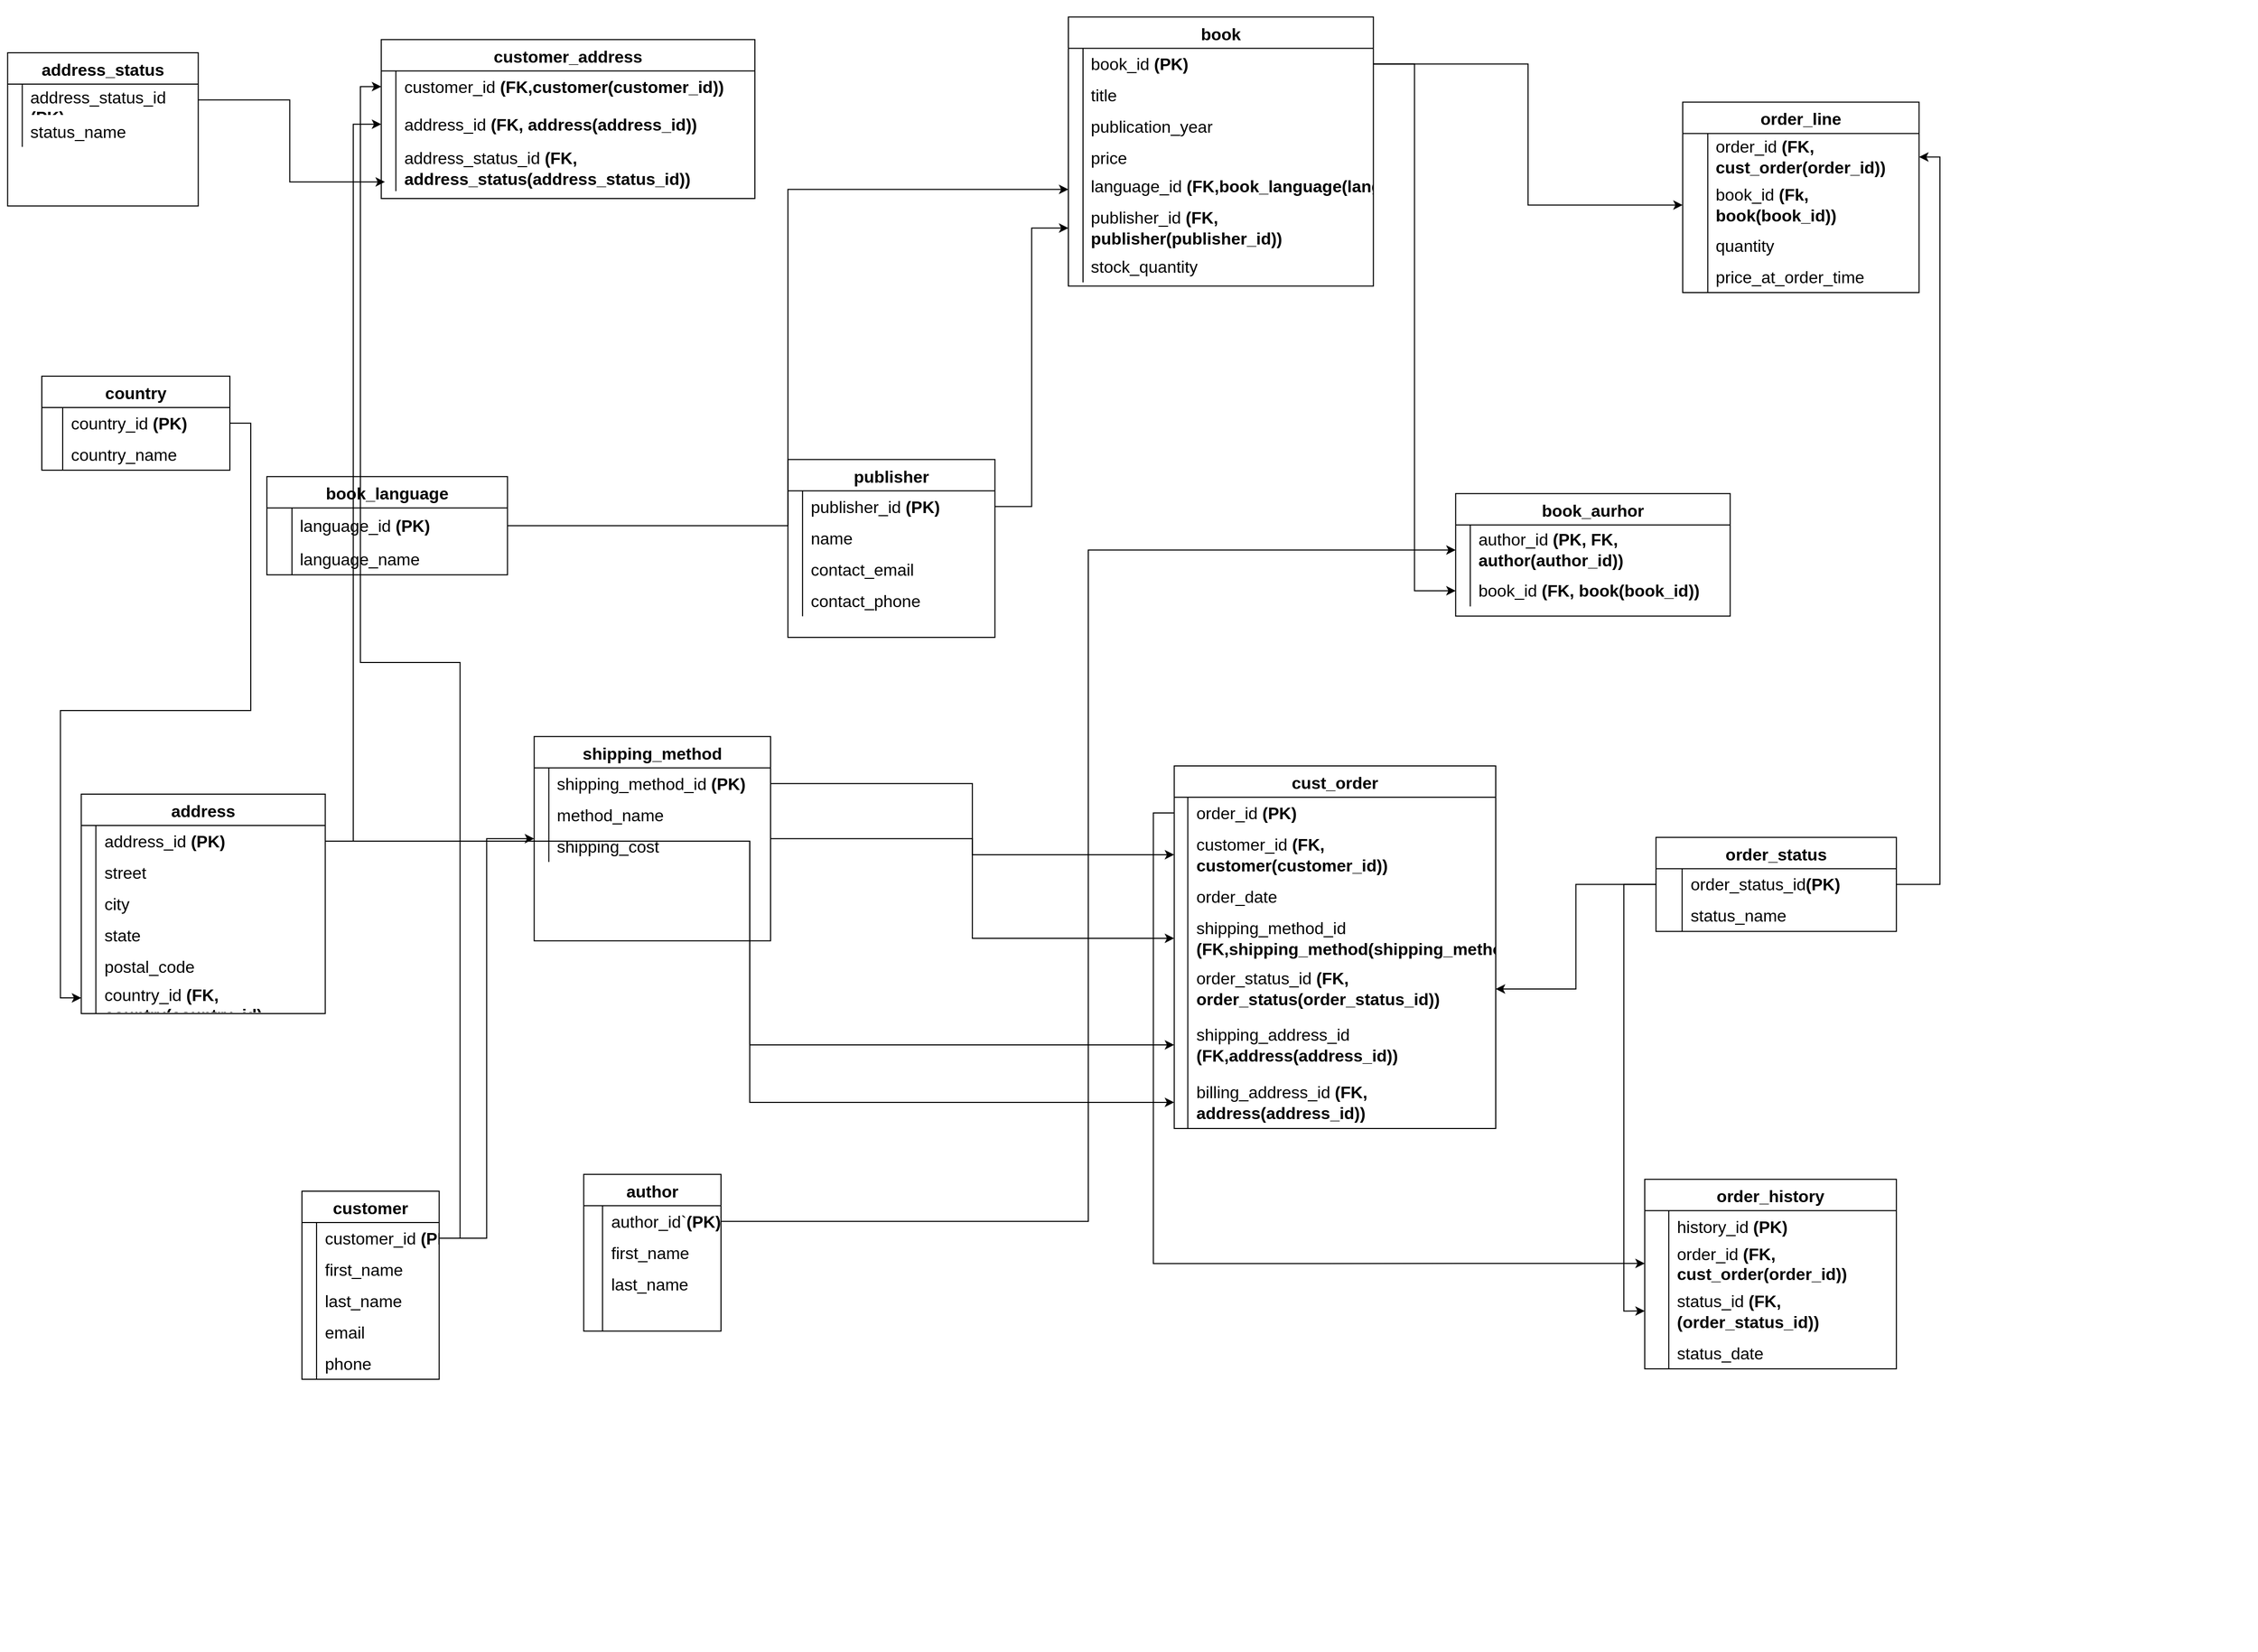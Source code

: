 <mxfile version="26.2.2">
  <diagram name="Page-1" id="SUf0zRFQCQ6d0DkkOM1E">
    <mxGraphModel dx="607" dy="3537" grid="1" gridSize="10" guides="1" tooltips="1" connect="1" arrows="1" fold="1" page="1" pageScale="1" pageWidth="2336" pageHeight="1654" math="0" shadow="0">
      <root>
        <mxCell id="0" />
        <mxCell id="1" parent="0" />
        <mxCell id="x249CVGgQLwnqaqQMpfh-71" value="country" style="shape=table;startSize=30;container=1;collapsible=0;childLayout=tableLayout;fixedRows=1;rowLines=0;fontStyle=1;strokeColor=default;fontSize=16;" vertex="1" parent="1">
          <mxGeometry x="2480" y="-1270" width="180" height="90" as="geometry" />
        </mxCell>
        <mxCell id="x249CVGgQLwnqaqQMpfh-72" value="" style="shape=tableRow;horizontal=0;startSize=0;swimlaneHead=0;swimlaneBody=0;top=0;left=0;bottom=0;right=0;collapsible=0;dropTarget=0;fillColor=none;points=[[0,0.5],[1,0.5]];portConstraint=eastwest;strokeColor=inherit;fontSize=16;" vertex="1" parent="x249CVGgQLwnqaqQMpfh-71">
          <mxGeometry y="30" width="180" height="30" as="geometry" />
        </mxCell>
        <mxCell id="x249CVGgQLwnqaqQMpfh-73" value="" style="shape=partialRectangle;html=1;whiteSpace=wrap;connectable=0;fillColor=none;top=0;left=0;bottom=0;right=0;overflow=hidden;pointerEvents=1;strokeColor=inherit;fontSize=16;" vertex="1" parent="x249CVGgQLwnqaqQMpfh-72">
          <mxGeometry width="20" height="30" as="geometry">
            <mxRectangle width="20" height="30" as="alternateBounds" />
          </mxGeometry>
        </mxCell>
        <mxCell id="x249CVGgQLwnqaqQMpfh-74" value="country_id &lt;b&gt;(PK)&lt;/b&gt;" style="shape=partialRectangle;html=1;whiteSpace=wrap;connectable=0;fillColor=none;top=0;left=0;bottom=0;right=0;align=left;spacingLeft=6;overflow=hidden;strokeColor=inherit;fontSize=16;" vertex="1" parent="x249CVGgQLwnqaqQMpfh-72">
          <mxGeometry x="20" width="160" height="30" as="geometry">
            <mxRectangle width="160" height="30" as="alternateBounds" />
          </mxGeometry>
        </mxCell>
        <mxCell id="x249CVGgQLwnqaqQMpfh-75" value="" style="shape=tableRow;horizontal=0;startSize=0;swimlaneHead=0;swimlaneBody=0;top=0;left=0;bottom=0;right=0;collapsible=0;dropTarget=0;fillColor=none;points=[[0,0.5],[1,0.5]];portConstraint=eastwest;strokeColor=inherit;fontSize=16;" vertex="1" parent="x249CVGgQLwnqaqQMpfh-71">
          <mxGeometry y="60" width="180" height="30" as="geometry" />
        </mxCell>
        <mxCell id="x249CVGgQLwnqaqQMpfh-76" value="" style="shape=partialRectangle;html=1;whiteSpace=wrap;connectable=0;fillColor=none;top=0;left=0;bottom=0;right=0;overflow=hidden;strokeColor=inherit;fontSize=16;" vertex="1" parent="x249CVGgQLwnqaqQMpfh-75">
          <mxGeometry width="20" height="30" as="geometry">
            <mxRectangle width="20" height="30" as="alternateBounds" />
          </mxGeometry>
        </mxCell>
        <mxCell id="x249CVGgQLwnqaqQMpfh-77" value="country_name" style="shape=partialRectangle;html=1;whiteSpace=wrap;connectable=0;fillColor=none;top=0;left=0;bottom=0;right=0;align=left;spacingLeft=6;overflow=hidden;strokeColor=inherit;fontSize=16;" vertex="1" parent="x249CVGgQLwnqaqQMpfh-75">
          <mxGeometry x="20" width="160" height="30" as="geometry">
            <mxRectangle width="160" height="30" as="alternateBounds" />
          </mxGeometry>
        </mxCell>
        <mxCell id="x249CVGgQLwnqaqQMpfh-274" value="" style="group" vertex="1" connectable="0" parent="1">
          <mxGeometry x="2440" y="-1630" width="2160" height="1580" as="geometry" />
        </mxCell>
        <mxCell id="x249CVGgQLwnqaqQMpfh-1" value="author" style="shape=table;startSize=30;container=1;collapsible=0;childLayout=tableLayout;fixedRows=1;rowLines=0;fontStyle=1;strokeColor=default;fontSize=16;" vertex="1" parent="x249CVGgQLwnqaqQMpfh-274">
          <mxGeometry x="558.672" y="1123.92" width="131.347" height="150" as="geometry" />
        </mxCell>
        <mxCell id="x249CVGgQLwnqaqQMpfh-2" value="" style="shape=tableRow;horizontal=0;startSize=0;swimlaneHead=0;swimlaneBody=0;top=0;left=0;bottom=0;right=0;collapsible=0;dropTarget=0;fillColor=none;points=[[0,0.5],[1,0.5]];portConstraint=eastwest;strokeColor=inherit;fontSize=16;" vertex="1" parent="x249CVGgQLwnqaqQMpfh-1">
          <mxGeometry y="30" width="131.347" height="30" as="geometry" />
        </mxCell>
        <mxCell id="x249CVGgQLwnqaqQMpfh-3" value="" style="shape=partialRectangle;html=1;whiteSpace=wrap;connectable=0;fillColor=none;top=0;left=0;bottom=0;right=0;overflow=hidden;pointerEvents=1;strokeColor=inherit;fontSize=16;" vertex="1" parent="x249CVGgQLwnqaqQMpfh-2">
          <mxGeometry width="18" height="30" as="geometry">
            <mxRectangle width="18" height="30" as="alternateBounds" />
          </mxGeometry>
        </mxCell>
        <mxCell id="x249CVGgQLwnqaqQMpfh-4" value="author_id`&lt;b&gt;(PK)&lt;/b&gt;" style="shape=partialRectangle;html=1;whiteSpace=wrap;connectable=0;fillColor=none;top=0;left=0;bottom=0;right=0;align=left;spacingLeft=6;overflow=hidden;strokeColor=inherit;fontSize=16;" vertex="1" parent="x249CVGgQLwnqaqQMpfh-2">
          <mxGeometry x="18" width="113" height="30" as="geometry">
            <mxRectangle width="113" height="30" as="alternateBounds" />
          </mxGeometry>
        </mxCell>
        <mxCell id="x249CVGgQLwnqaqQMpfh-5" value="" style="shape=tableRow;horizontal=0;startSize=0;swimlaneHead=0;swimlaneBody=0;top=0;left=0;bottom=0;right=0;collapsible=0;dropTarget=0;fillColor=none;points=[[0,0.5],[1,0.5]];portConstraint=eastwest;strokeColor=inherit;fontSize=16;" vertex="1" parent="x249CVGgQLwnqaqQMpfh-1">
          <mxGeometry y="60" width="131.347" height="30" as="geometry" />
        </mxCell>
        <mxCell id="x249CVGgQLwnqaqQMpfh-6" value="" style="shape=partialRectangle;html=1;whiteSpace=wrap;connectable=0;fillColor=none;top=0;left=0;bottom=0;right=0;overflow=hidden;strokeColor=inherit;fontSize=16;" vertex="1" parent="x249CVGgQLwnqaqQMpfh-5">
          <mxGeometry width="18" height="30" as="geometry">
            <mxRectangle width="18" height="30" as="alternateBounds" />
          </mxGeometry>
        </mxCell>
        <mxCell id="x249CVGgQLwnqaqQMpfh-7" value="first_name" style="shape=partialRectangle;html=1;whiteSpace=wrap;connectable=0;fillColor=none;top=0;left=0;bottom=0;right=0;align=left;spacingLeft=6;overflow=hidden;strokeColor=inherit;fontSize=16;" vertex="1" parent="x249CVGgQLwnqaqQMpfh-5">
          <mxGeometry x="18" width="113" height="30" as="geometry">
            <mxRectangle width="113" height="30" as="alternateBounds" />
          </mxGeometry>
        </mxCell>
        <mxCell id="x249CVGgQLwnqaqQMpfh-8" value="" style="shape=tableRow;horizontal=0;startSize=0;swimlaneHead=0;swimlaneBody=0;top=0;left=0;bottom=0;right=0;collapsible=0;dropTarget=0;fillColor=none;points=[[0,0.5],[1,0.5]];portConstraint=eastwest;strokeColor=inherit;fontSize=16;" vertex="1" parent="x249CVGgQLwnqaqQMpfh-1">
          <mxGeometry y="90" width="131.347" height="30" as="geometry" />
        </mxCell>
        <mxCell id="x249CVGgQLwnqaqQMpfh-9" value="" style="shape=partialRectangle;html=1;whiteSpace=wrap;connectable=0;fillColor=none;top=0;left=0;bottom=0;right=0;overflow=hidden;strokeColor=inherit;fontSize=16;" vertex="1" parent="x249CVGgQLwnqaqQMpfh-8">
          <mxGeometry width="18" height="30" as="geometry">
            <mxRectangle width="18" height="30" as="alternateBounds" />
          </mxGeometry>
        </mxCell>
        <mxCell id="x249CVGgQLwnqaqQMpfh-10" value="last_name" style="shape=partialRectangle;html=1;whiteSpace=wrap;connectable=0;fillColor=none;top=0;left=0;bottom=0;right=0;align=left;spacingLeft=6;overflow=hidden;strokeColor=inherit;fontSize=16;" vertex="1" parent="x249CVGgQLwnqaqQMpfh-8">
          <mxGeometry x="18" width="113" height="30" as="geometry">
            <mxRectangle width="113" height="30" as="alternateBounds" />
          </mxGeometry>
        </mxCell>
        <mxCell id="x249CVGgQLwnqaqQMpfh-219" style="shape=tableRow;horizontal=0;startSize=0;swimlaneHead=0;swimlaneBody=0;top=0;left=0;bottom=0;right=0;collapsible=0;dropTarget=0;fillColor=none;points=[[0,0.5],[1,0.5]];portConstraint=eastwest;strokeColor=inherit;fontSize=16;" vertex="1" parent="x249CVGgQLwnqaqQMpfh-1">
          <mxGeometry y="120" width="131.347" height="30" as="geometry" />
        </mxCell>
        <mxCell id="x249CVGgQLwnqaqQMpfh-220" style="shape=partialRectangle;html=1;whiteSpace=wrap;connectable=0;fillColor=none;top=0;left=0;bottom=0;right=0;overflow=hidden;strokeColor=inherit;fontSize=16;" vertex="1" parent="x249CVGgQLwnqaqQMpfh-219">
          <mxGeometry width="18" height="30" as="geometry">
            <mxRectangle width="18" height="30" as="alternateBounds" />
          </mxGeometry>
        </mxCell>
        <mxCell id="x249CVGgQLwnqaqQMpfh-221" style="shape=partialRectangle;html=1;whiteSpace=wrap;connectable=0;fillColor=none;top=0;left=0;bottom=0;right=0;align=left;spacingLeft=6;overflow=hidden;strokeColor=inherit;fontSize=16;" vertex="1" parent="x249CVGgQLwnqaqQMpfh-219">
          <mxGeometry x="18" width="113" height="30" as="geometry">
            <mxRectangle width="113" height="30" as="alternateBounds" />
          </mxGeometry>
        </mxCell>
        <mxCell id="x249CVGgQLwnqaqQMpfh-21" value="book_aurhor" style="shape=table;startSize=30;container=1;collapsible=0;childLayout=tableLayout;fixedRows=1;rowLines=0;fontStyle=1;strokeColor=default;fontSize=16;" vertex="1" parent="x249CVGgQLwnqaqQMpfh-274">
          <mxGeometry x="1393.13" y="472.37" width="262.7" height="117.26" as="geometry" />
        </mxCell>
        <mxCell id="x249CVGgQLwnqaqQMpfh-22" value="" style="shape=tableRow;horizontal=0;startSize=0;swimlaneHead=0;swimlaneBody=0;top=0;left=0;bottom=0;right=0;collapsible=0;dropTarget=0;fillColor=none;points=[[0,0.5],[1,0.5]];portConstraint=eastwest;strokeColor=inherit;fontSize=16;" vertex="1" parent="x249CVGgQLwnqaqQMpfh-21">
          <mxGeometry y="30" width="262.7" height="48" as="geometry" />
        </mxCell>
        <mxCell id="x249CVGgQLwnqaqQMpfh-23" value="" style="shape=partialRectangle;html=1;whiteSpace=wrap;connectable=0;fillColor=none;top=0;left=0;bottom=0;right=0;overflow=hidden;pointerEvents=1;strokeColor=inherit;fontSize=16;" vertex="1" parent="x249CVGgQLwnqaqQMpfh-22">
          <mxGeometry width="14" height="48" as="geometry">
            <mxRectangle width="14" height="48" as="alternateBounds" />
          </mxGeometry>
        </mxCell>
        <mxCell id="x249CVGgQLwnqaqQMpfh-24" value="author_id &lt;b&gt;(PK, FK, author(author_id))&lt;/b&gt;" style="shape=partialRectangle;html=1;whiteSpace=wrap;connectable=0;fillColor=none;top=0;left=0;bottom=0;right=0;align=left;spacingLeft=6;overflow=hidden;strokeColor=inherit;fontSize=16;" vertex="1" parent="x249CVGgQLwnqaqQMpfh-22">
          <mxGeometry x="14" width="249" height="48" as="geometry">
            <mxRectangle width="249" height="48" as="alternateBounds" />
          </mxGeometry>
        </mxCell>
        <mxCell id="x249CVGgQLwnqaqQMpfh-25" value="" style="shape=tableRow;horizontal=0;startSize=0;swimlaneHead=0;swimlaneBody=0;top=0;left=0;bottom=0;right=0;collapsible=0;dropTarget=0;fillColor=none;points=[[0,0.5],[1,0.5]];portConstraint=eastwest;strokeColor=inherit;fontSize=16;" vertex="1" parent="x249CVGgQLwnqaqQMpfh-21">
          <mxGeometry y="78" width="262.7" height="30" as="geometry" />
        </mxCell>
        <mxCell id="x249CVGgQLwnqaqQMpfh-26" value="" style="shape=partialRectangle;html=1;whiteSpace=wrap;connectable=0;fillColor=none;top=0;left=0;bottom=0;right=0;overflow=hidden;strokeColor=inherit;fontSize=16;" vertex="1" parent="x249CVGgQLwnqaqQMpfh-25">
          <mxGeometry width="14" height="30" as="geometry">
            <mxRectangle width="14" height="30" as="alternateBounds" />
          </mxGeometry>
        </mxCell>
        <mxCell id="x249CVGgQLwnqaqQMpfh-27" value="book_id &lt;b&gt;(FK, book(&lt;/b&gt;&lt;b&gt;book_id&lt;/b&gt;&lt;b&gt;))&lt;/b&gt;" style="shape=partialRectangle;html=1;whiteSpace=wrap;connectable=0;fillColor=none;top=0;left=0;bottom=0;right=0;align=left;spacingLeft=6;overflow=hidden;strokeColor=inherit;fontSize=16;" vertex="1" parent="x249CVGgQLwnqaqQMpfh-25">
          <mxGeometry x="14" width="249" height="30" as="geometry">
            <mxRectangle width="249" height="30" as="alternateBounds" />
          </mxGeometry>
        </mxCell>
        <mxCell id="x249CVGgQLwnqaqQMpfh-11" value="book" style="shape=table;startSize=30;container=1;collapsible=0;childLayout=tableLayout;fixedRows=1;rowLines=0;fontStyle=1;strokeColor=default;fontSize=16;" vertex="1" parent="x249CVGgQLwnqaqQMpfh-274">
          <mxGeometry x="1022.486" y="16.29" width="291.888" height="257.42" as="geometry" />
        </mxCell>
        <mxCell id="x249CVGgQLwnqaqQMpfh-12" value="" style="shape=tableRow;horizontal=0;startSize=0;swimlaneHead=0;swimlaneBody=0;top=0;left=0;bottom=0;right=0;collapsible=0;dropTarget=0;fillColor=none;points=[[0,0.5],[1,0.5]];portConstraint=eastwest;strokeColor=inherit;fontSize=16;" vertex="1" parent="x249CVGgQLwnqaqQMpfh-11">
          <mxGeometry y="30" width="291.888" height="30" as="geometry" />
        </mxCell>
        <mxCell id="x249CVGgQLwnqaqQMpfh-13" value="" style="shape=partialRectangle;html=1;whiteSpace=wrap;connectable=0;fillColor=none;top=0;left=0;bottom=0;right=0;overflow=hidden;pointerEvents=1;strokeColor=inherit;fontSize=16;" vertex="1" parent="x249CVGgQLwnqaqQMpfh-12">
          <mxGeometry width="14" height="30" as="geometry">
            <mxRectangle width="14" height="30" as="alternateBounds" />
          </mxGeometry>
        </mxCell>
        <mxCell id="x249CVGgQLwnqaqQMpfh-14" value="book_id&amp;nbsp;&lt;b&gt;(PK)&lt;/b&gt;" style="shape=partialRectangle;html=1;whiteSpace=wrap;connectable=0;fillColor=none;top=0;left=0;bottom=0;right=0;align=left;spacingLeft=6;overflow=hidden;strokeColor=inherit;fontSize=16;" vertex="1" parent="x249CVGgQLwnqaqQMpfh-12">
          <mxGeometry x="14" width="278" height="30" as="geometry">
            <mxRectangle width="278" height="30" as="alternateBounds" />
          </mxGeometry>
        </mxCell>
        <mxCell id="x249CVGgQLwnqaqQMpfh-15" value="" style="shape=tableRow;horizontal=0;startSize=0;swimlaneHead=0;swimlaneBody=0;top=0;left=0;bottom=0;right=0;collapsible=0;dropTarget=0;fillColor=none;points=[[0,0.5],[1,0.5]];portConstraint=eastwest;strokeColor=inherit;fontSize=16;" vertex="1" parent="x249CVGgQLwnqaqQMpfh-11">
          <mxGeometry y="60" width="291.888" height="30" as="geometry" />
        </mxCell>
        <mxCell id="x249CVGgQLwnqaqQMpfh-16" value="" style="shape=partialRectangle;html=1;whiteSpace=wrap;connectable=0;fillColor=none;top=0;left=0;bottom=0;right=0;overflow=hidden;strokeColor=inherit;fontSize=16;" vertex="1" parent="x249CVGgQLwnqaqQMpfh-15">
          <mxGeometry width="14" height="30" as="geometry">
            <mxRectangle width="14" height="30" as="alternateBounds" />
          </mxGeometry>
        </mxCell>
        <mxCell id="x249CVGgQLwnqaqQMpfh-17" value="title&lt;span style=&quot;white-space: pre;&quot;&gt;&#x9;&lt;/span&gt;" style="shape=partialRectangle;html=1;whiteSpace=wrap;connectable=0;fillColor=none;top=0;left=0;bottom=0;right=0;align=left;spacingLeft=6;overflow=hidden;strokeColor=inherit;fontSize=16;" vertex="1" parent="x249CVGgQLwnqaqQMpfh-15">
          <mxGeometry x="14" width="278" height="30" as="geometry">
            <mxRectangle width="278" height="30" as="alternateBounds" />
          </mxGeometry>
        </mxCell>
        <mxCell id="x249CVGgQLwnqaqQMpfh-18" value="" style="shape=tableRow;horizontal=0;startSize=0;swimlaneHead=0;swimlaneBody=0;top=0;left=0;bottom=0;right=0;collapsible=0;dropTarget=0;fillColor=none;points=[[0,0.5],[1,0.5]];portConstraint=eastwest;strokeColor=inherit;fontSize=16;" vertex="1" parent="x249CVGgQLwnqaqQMpfh-11">
          <mxGeometry y="90" width="291.888" height="30" as="geometry" />
        </mxCell>
        <mxCell id="x249CVGgQLwnqaqQMpfh-19" value="" style="shape=partialRectangle;html=1;whiteSpace=wrap;connectable=0;fillColor=none;top=0;left=0;bottom=0;right=0;overflow=hidden;strokeColor=inherit;fontSize=16;" vertex="1" parent="x249CVGgQLwnqaqQMpfh-18">
          <mxGeometry width="14" height="30" as="geometry">
            <mxRectangle width="14" height="30" as="alternateBounds" />
          </mxGeometry>
        </mxCell>
        <mxCell id="x249CVGgQLwnqaqQMpfh-20" value="publication_year" style="shape=partialRectangle;html=1;whiteSpace=wrap;connectable=0;fillColor=none;top=0;left=0;bottom=0;right=0;align=left;spacingLeft=6;overflow=hidden;strokeColor=inherit;fontSize=16;" vertex="1" parent="x249CVGgQLwnqaqQMpfh-18">
          <mxGeometry x="14" width="278" height="30" as="geometry">
            <mxRectangle width="278" height="30" as="alternateBounds" />
          </mxGeometry>
        </mxCell>
        <mxCell id="x249CVGgQLwnqaqQMpfh-222" style="shape=tableRow;horizontal=0;startSize=0;swimlaneHead=0;swimlaneBody=0;top=0;left=0;bottom=0;right=0;collapsible=0;dropTarget=0;fillColor=none;points=[[0,0.5],[1,0.5]];portConstraint=eastwest;strokeColor=inherit;fontSize=16;" vertex="1" parent="x249CVGgQLwnqaqQMpfh-11">
          <mxGeometry y="120" width="291.888" height="30" as="geometry" />
        </mxCell>
        <mxCell id="x249CVGgQLwnqaqQMpfh-223" style="shape=partialRectangle;html=1;whiteSpace=wrap;connectable=0;fillColor=none;top=0;left=0;bottom=0;right=0;overflow=hidden;strokeColor=inherit;fontSize=16;" vertex="1" parent="x249CVGgQLwnqaqQMpfh-222">
          <mxGeometry width="14" height="30" as="geometry">
            <mxRectangle width="14" height="30" as="alternateBounds" />
          </mxGeometry>
        </mxCell>
        <mxCell id="x249CVGgQLwnqaqQMpfh-224" value="price" style="shape=partialRectangle;html=1;whiteSpace=wrap;connectable=0;fillColor=none;top=0;left=0;bottom=0;right=0;align=left;spacingLeft=6;overflow=hidden;strokeColor=inherit;fontSize=16;" vertex="1" parent="x249CVGgQLwnqaqQMpfh-222">
          <mxGeometry x="14" width="278" height="30" as="geometry">
            <mxRectangle width="278" height="30" as="alternateBounds" />
          </mxGeometry>
        </mxCell>
        <mxCell id="x249CVGgQLwnqaqQMpfh-225" style="shape=tableRow;horizontal=0;startSize=0;swimlaneHead=0;swimlaneBody=0;top=0;left=0;bottom=0;right=0;collapsible=0;dropTarget=0;fillColor=none;points=[[0,0.5],[1,0.5]];portConstraint=eastwest;strokeColor=inherit;fontSize=16;" vertex="1" parent="x249CVGgQLwnqaqQMpfh-11">
          <mxGeometry y="150" width="291.888" height="30" as="geometry" />
        </mxCell>
        <mxCell id="x249CVGgQLwnqaqQMpfh-226" style="shape=partialRectangle;html=1;whiteSpace=wrap;connectable=0;fillColor=none;top=0;left=0;bottom=0;right=0;overflow=hidden;strokeColor=inherit;fontSize=16;" vertex="1" parent="x249CVGgQLwnqaqQMpfh-225">
          <mxGeometry width="14" height="30" as="geometry">
            <mxRectangle width="14" height="30" as="alternateBounds" />
          </mxGeometry>
        </mxCell>
        <mxCell id="x249CVGgQLwnqaqQMpfh-227" value="language_id&amp;nbsp;&lt;b&gt;(FK,book_language(language_id))&lt;/b&gt;&lt;span style=&quot;white-space: pre;&quot;&gt;&#x9;&lt;/span&gt;" style="shape=partialRectangle;html=1;whiteSpace=wrap;connectable=0;fillColor=none;top=0;left=0;bottom=0;right=0;align=left;spacingLeft=6;overflow=hidden;strokeColor=inherit;fontSize=16;" vertex="1" parent="x249CVGgQLwnqaqQMpfh-225">
          <mxGeometry x="14" width="278" height="30" as="geometry">
            <mxRectangle width="278" height="30" as="alternateBounds" />
          </mxGeometry>
        </mxCell>
        <mxCell id="x249CVGgQLwnqaqQMpfh-228" style="shape=tableRow;horizontal=0;startSize=0;swimlaneHead=0;swimlaneBody=0;top=0;left=0;bottom=0;right=0;collapsible=0;dropTarget=0;fillColor=none;points=[[0,0.5],[1,0.5]];portConstraint=eastwest;strokeColor=inherit;fontSize=16;" vertex="1" parent="x249CVGgQLwnqaqQMpfh-11">
          <mxGeometry y="180" width="291.888" height="44" as="geometry" />
        </mxCell>
        <mxCell id="x249CVGgQLwnqaqQMpfh-229" style="shape=partialRectangle;html=1;whiteSpace=wrap;connectable=0;fillColor=none;top=0;left=0;bottom=0;right=0;overflow=hidden;strokeColor=inherit;fontSize=16;" vertex="1" parent="x249CVGgQLwnqaqQMpfh-228">
          <mxGeometry width="14" height="44" as="geometry">
            <mxRectangle width="14" height="44" as="alternateBounds" />
          </mxGeometry>
        </mxCell>
        <mxCell id="x249CVGgQLwnqaqQMpfh-230" value="publisher_id &lt;b&gt;(FK, publisher(publisher_id))&lt;/b&gt;" style="shape=partialRectangle;html=1;whiteSpace=wrap;connectable=0;fillColor=none;top=0;left=0;bottom=0;right=0;align=left;spacingLeft=6;overflow=hidden;strokeColor=inherit;fontSize=16;" vertex="1" parent="x249CVGgQLwnqaqQMpfh-228">
          <mxGeometry x="14" width="278" height="44" as="geometry">
            <mxRectangle width="278" height="44" as="alternateBounds" />
          </mxGeometry>
        </mxCell>
        <mxCell id="x249CVGgQLwnqaqQMpfh-231" style="shape=tableRow;horizontal=0;startSize=0;swimlaneHead=0;swimlaneBody=0;top=0;left=0;bottom=0;right=0;collapsible=0;dropTarget=0;fillColor=none;points=[[0,0.5],[1,0.5]];portConstraint=eastwest;strokeColor=inherit;fontSize=16;" vertex="1" parent="x249CVGgQLwnqaqQMpfh-11">
          <mxGeometry y="224" width="291.888" height="30" as="geometry" />
        </mxCell>
        <mxCell id="x249CVGgQLwnqaqQMpfh-232" style="shape=partialRectangle;html=1;whiteSpace=wrap;connectable=0;fillColor=none;top=0;left=0;bottom=0;right=0;overflow=hidden;strokeColor=inherit;fontSize=16;" vertex="1" parent="x249CVGgQLwnqaqQMpfh-231">
          <mxGeometry width="14" height="30" as="geometry">
            <mxRectangle width="14" height="30" as="alternateBounds" />
          </mxGeometry>
        </mxCell>
        <mxCell id="x249CVGgQLwnqaqQMpfh-233" value="stock_quantity" style="shape=partialRectangle;html=1;whiteSpace=wrap;connectable=0;fillColor=none;top=0;left=0;bottom=0;right=0;align=left;spacingLeft=6;overflow=hidden;strokeColor=inherit;fontSize=16;" vertex="1" parent="x249CVGgQLwnqaqQMpfh-231">
          <mxGeometry x="14" width="278" height="30" as="geometry">
            <mxRectangle width="278" height="30" as="alternateBounds" />
          </mxGeometry>
        </mxCell>
        <mxCell id="x249CVGgQLwnqaqQMpfh-81" value="address_status" style="shape=table;startSize=30;container=1;collapsible=0;childLayout=tableLayout;fixedRows=1;rowLines=0;fontStyle=1;strokeColor=default;fontSize=16;" vertex="1" parent="x249CVGgQLwnqaqQMpfh-274">
          <mxGeometry x="7.297" y="50.56" width="182.432" height="146.598" as="geometry" />
        </mxCell>
        <mxCell id="x249CVGgQLwnqaqQMpfh-82" value="" style="shape=tableRow;horizontal=0;startSize=0;swimlaneHead=0;swimlaneBody=0;top=0;left=0;bottom=0;right=0;collapsible=0;dropTarget=0;fillColor=none;points=[[0,0.5],[1,0.5]];portConstraint=eastwest;strokeColor=inherit;fontSize=16;" vertex="1" parent="x249CVGgQLwnqaqQMpfh-81">
          <mxGeometry y="30" width="182.432" height="30" as="geometry" />
        </mxCell>
        <mxCell id="x249CVGgQLwnqaqQMpfh-83" value="" style="shape=partialRectangle;html=1;whiteSpace=wrap;connectable=0;fillColor=none;top=0;left=0;bottom=0;right=0;overflow=hidden;pointerEvents=1;strokeColor=inherit;fontSize=16;" vertex="1" parent="x249CVGgQLwnqaqQMpfh-82">
          <mxGeometry width="14" height="30" as="geometry">
            <mxRectangle width="14" height="30" as="alternateBounds" />
          </mxGeometry>
        </mxCell>
        <mxCell id="x249CVGgQLwnqaqQMpfh-84" value="address_status_id &lt;b&gt;(PK)&lt;/b&gt;" style="shape=partialRectangle;html=1;whiteSpace=wrap;connectable=0;fillColor=none;top=0;left=0;bottom=0;right=0;align=left;spacingLeft=6;overflow=hidden;strokeColor=inherit;fontSize=16;" vertex="1" parent="x249CVGgQLwnqaqQMpfh-82">
          <mxGeometry x="14" width="168" height="30" as="geometry">
            <mxRectangle width="168" height="30" as="alternateBounds" />
          </mxGeometry>
        </mxCell>
        <mxCell id="x249CVGgQLwnqaqQMpfh-85" value="" style="shape=tableRow;horizontal=0;startSize=0;swimlaneHead=0;swimlaneBody=0;top=0;left=0;bottom=0;right=0;collapsible=0;dropTarget=0;fillColor=none;points=[[0,0.5],[1,0.5]];portConstraint=eastwest;strokeColor=inherit;fontSize=16;" vertex="1" parent="x249CVGgQLwnqaqQMpfh-81">
          <mxGeometry y="60" width="182.432" height="30" as="geometry" />
        </mxCell>
        <mxCell id="x249CVGgQLwnqaqQMpfh-86" value="" style="shape=partialRectangle;html=1;whiteSpace=wrap;connectable=0;fillColor=none;top=0;left=0;bottom=0;right=0;overflow=hidden;strokeColor=inherit;fontSize=16;" vertex="1" parent="x249CVGgQLwnqaqQMpfh-85">
          <mxGeometry width="14" height="30" as="geometry">
            <mxRectangle width="14" height="30" as="alternateBounds" />
          </mxGeometry>
        </mxCell>
        <mxCell id="x249CVGgQLwnqaqQMpfh-87" value="status_name" style="shape=partialRectangle;html=1;whiteSpace=wrap;connectable=0;fillColor=none;top=0;left=0;bottom=0;right=0;align=left;spacingLeft=6;overflow=hidden;strokeColor=inherit;fontSize=16;" vertex="1" parent="x249CVGgQLwnqaqQMpfh-85">
          <mxGeometry x="14" width="168" height="30" as="geometry">
            <mxRectangle width="168" height="30" as="alternateBounds" />
          </mxGeometry>
        </mxCell>
        <mxCell id="x249CVGgQLwnqaqQMpfh-61" value="customer_address" style="shape=table;startSize=30;container=1;collapsible=0;childLayout=tableLayout;fixedRows=1;rowLines=0;fontStyle=1;strokeColor=default;fontSize=16;" vertex="1" parent="x249CVGgQLwnqaqQMpfh-274">
          <mxGeometry x="364.867" y="37.92" width="357.571" height="152.08" as="geometry" />
        </mxCell>
        <mxCell id="x249CVGgQLwnqaqQMpfh-62" value="" style="shape=tableRow;horizontal=0;startSize=0;swimlaneHead=0;swimlaneBody=0;top=0;left=0;bottom=0;right=0;collapsible=0;dropTarget=0;fillColor=none;points=[[0,0.5],[1,0.5]];portConstraint=eastwest;strokeColor=inherit;fontSize=16;" vertex="1" parent="x249CVGgQLwnqaqQMpfh-61">
          <mxGeometry y="30" width="357.571" height="30" as="geometry" />
        </mxCell>
        <mxCell id="x249CVGgQLwnqaqQMpfh-63" value="" style="shape=partialRectangle;html=1;whiteSpace=wrap;connectable=0;fillColor=none;top=0;left=0;bottom=0;right=0;overflow=hidden;pointerEvents=1;strokeColor=inherit;fontSize=16;" vertex="1" parent="x249CVGgQLwnqaqQMpfh-62">
          <mxGeometry width="14" height="30" as="geometry">
            <mxRectangle width="14" height="30" as="alternateBounds" />
          </mxGeometry>
        </mxCell>
        <mxCell id="x249CVGgQLwnqaqQMpfh-64" value="customer_id &lt;b&gt;(FK,customer(customer_id))&lt;/b&gt;" style="shape=partialRectangle;html=1;whiteSpace=wrap;connectable=0;fillColor=none;top=0;left=0;bottom=0;right=0;align=left;spacingLeft=6;overflow=hidden;strokeColor=inherit;fontSize=16;" vertex="1" parent="x249CVGgQLwnqaqQMpfh-62">
          <mxGeometry x="14" width="344" height="30" as="geometry">
            <mxRectangle width="344" height="30" as="alternateBounds" />
          </mxGeometry>
        </mxCell>
        <mxCell id="x249CVGgQLwnqaqQMpfh-65" value="" style="shape=tableRow;horizontal=0;startSize=0;swimlaneHead=0;swimlaneBody=0;top=0;left=0;bottom=0;right=0;collapsible=0;dropTarget=0;fillColor=none;points=[[0,0.5],[1,0.5]];portConstraint=eastwest;strokeColor=inherit;fontSize=16;" vertex="1" parent="x249CVGgQLwnqaqQMpfh-61">
          <mxGeometry y="60" width="357.571" height="42" as="geometry" />
        </mxCell>
        <mxCell id="x249CVGgQLwnqaqQMpfh-66" value="" style="shape=partialRectangle;html=1;whiteSpace=wrap;connectable=0;fillColor=none;top=0;left=0;bottom=0;right=0;overflow=hidden;strokeColor=inherit;fontSize=16;" vertex="1" parent="x249CVGgQLwnqaqQMpfh-65">
          <mxGeometry width="14" height="42" as="geometry">
            <mxRectangle width="14" height="42" as="alternateBounds" />
          </mxGeometry>
        </mxCell>
        <mxCell id="x249CVGgQLwnqaqQMpfh-67" value="address_id &lt;b&gt;(FK, address(address_id))&lt;/b&gt;" style="shape=partialRectangle;html=1;whiteSpace=wrap;connectable=0;fillColor=none;top=0;left=0;bottom=0;right=0;align=left;spacingLeft=6;overflow=hidden;strokeColor=inherit;fontSize=16;" vertex="1" parent="x249CVGgQLwnqaqQMpfh-65">
          <mxGeometry x="14" width="344" height="42" as="geometry">
            <mxRectangle width="344" height="42" as="alternateBounds" />
          </mxGeometry>
        </mxCell>
        <mxCell id="x249CVGgQLwnqaqQMpfh-68" value="" style="shape=tableRow;horizontal=0;startSize=0;swimlaneHead=0;swimlaneBody=0;top=0;left=0;bottom=0;right=0;collapsible=0;dropTarget=0;fillColor=none;points=[[0,0.5],[1,0.5]];portConstraint=eastwest;strokeColor=inherit;fontSize=16;" vertex="1" parent="x249CVGgQLwnqaqQMpfh-61">
          <mxGeometry y="102" width="357.571" height="43" as="geometry" />
        </mxCell>
        <mxCell id="x249CVGgQLwnqaqQMpfh-69" value="" style="shape=partialRectangle;html=1;whiteSpace=wrap;connectable=0;fillColor=none;top=0;left=0;bottom=0;right=0;overflow=hidden;strokeColor=inherit;fontSize=16;" vertex="1" parent="x249CVGgQLwnqaqQMpfh-68">
          <mxGeometry width="14" height="43" as="geometry">
            <mxRectangle width="14" height="43" as="alternateBounds" />
          </mxGeometry>
        </mxCell>
        <mxCell id="x249CVGgQLwnqaqQMpfh-70" value="address_status_id &lt;b&gt;(FK, address_status(address_status_id))&lt;/b&gt;" style="shape=partialRectangle;html=1;whiteSpace=wrap;connectable=0;fillColor=none;top=0;left=0;bottom=0;right=0;align=left;spacingLeft=6;overflow=hidden;strokeColor=inherit;fontSize=16;" vertex="1" parent="x249CVGgQLwnqaqQMpfh-68">
          <mxGeometry x="14" width="344" height="43" as="geometry">
            <mxRectangle width="344" height="43" as="alternateBounds" />
          </mxGeometry>
        </mxCell>
        <mxCell id="x249CVGgQLwnqaqQMpfh-41" value="book_language" style="shape=table;startSize=30;container=1;collapsible=0;childLayout=tableLayout;fixedRows=1;rowLines=0;fontStyle=1;strokeColor=default;fontSize=16;" vertex="1" parent="x249CVGgQLwnqaqQMpfh-274">
          <mxGeometry x="255.408" y="456.08" width="230.275" height="94" as="geometry" />
        </mxCell>
        <mxCell id="x249CVGgQLwnqaqQMpfh-42" value="" style="shape=tableRow;horizontal=0;startSize=0;swimlaneHead=0;swimlaneBody=0;top=0;left=0;bottom=0;right=0;collapsible=0;dropTarget=0;fillColor=none;points=[[0,0.5],[1,0.5]];portConstraint=eastwest;strokeColor=inherit;fontSize=16;" vertex="1" parent="x249CVGgQLwnqaqQMpfh-41">
          <mxGeometry y="30" width="230.275" height="34" as="geometry" />
        </mxCell>
        <mxCell id="x249CVGgQLwnqaqQMpfh-43" value="" style="shape=partialRectangle;html=1;whiteSpace=wrap;connectable=0;fillColor=none;top=0;left=0;bottom=0;right=0;overflow=hidden;pointerEvents=1;strokeColor=inherit;fontSize=16;" vertex="1" parent="x249CVGgQLwnqaqQMpfh-42">
          <mxGeometry width="24" height="34" as="geometry">
            <mxRectangle width="24" height="34" as="alternateBounds" />
          </mxGeometry>
        </mxCell>
        <mxCell id="x249CVGgQLwnqaqQMpfh-44" value="language_id &lt;b&gt;(PK)&lt;/b&gt;" style="shape=partialRectangle;html=1;whiteSpace=wrap;connectable=0;fillColor=none;top=0;left=0;bottom=0;right=0;align=left;spacingLeft=6;overflow=hidden;strokeColor=inherit;fontSize=16;" vertex="1" parent="x249CVGgQLwnqaqQMpfh-42">
          <mxGeometry x="24" width="206" height="34" as="geometry">
            <mxRectangle width="206" height="34" as="alternateBounds" />
          </mxGeometry>
        </mxCell>
        <mxCell id="x249CVGgQLwnqaqQMpfh-45" value="" style="shape=tableRow;horizontal=0;startSize=0;swimlaneHead=0;swimlaneBody=0;top=0;left=0;bottom=0;right=0;collapsible=0;dropTarget=0;fillColor=none;points=[[0,0.5],[1,0.5]];portConstraint=eastwest;strokeColor=inherit;fontSize=16;" vertex="1" parent="x249CVGgQLwnqaqQMpfh-41">
          <mxGeometry y="64" width="230.275" height="30" as="geometry" />
        </mxCell>
        <mxCell id="x249CVGgQLwnqaqQMpfh-46" value="" style="shape=partialRectangle;html=1;whiteSpace=wrap;connectable=0;fillColor=none;top=0;left=0;bottom=0;right=0;overflow=hidden;strokeColor=inherit;fontSize=16;" vertex="1" parent="x249CVGgQLwnqaqQMpfh-45">
          <mxGeometry width="24" height="30" as="geometry">
            <mxRectangle width="24" height="30" as="alternateBounds" />
          </mxGeometry>
        </mxCell>
        <mxCell id="x249CVGgQLwnqaqQMpfh-47" value="language_name" style="shape=partialRectangle;html=1;whiteSpace=wrap;connectable=0;fillColor=none;top=0;left=0;bottom=0;right=0;align=left;spacingLeft=6;overflow=hidden;strokeColor=inherit;fontSize=16;" vertex="1" parent="x249CVGgQLwnqaqQMpfh-45">
          <mxGeometry x="24" width="206" height="30" as="geometry">
            <mxRectangle width="206" height="30" as="alternateBounds" />
          </mxGeometry>
        </mxCell>
        <mxCell id="x249CVGgQLwnqaqQMpfh-51" value="publisher" style="shape=table;startSize=30;container=1;collapsible=0;childLayout=tableLayout;fixedRows=1;rowLines=0;fontStyle=1;strokeColor=default;fontSize=16;" vertex="1" parent="x249CVGgQLwnqaqQMpfh-274">
          <mxGeometry x="754.08" y="439.79" width="198.106" height="170.21" as="geometry" />
        </mxCell>
        <mxCell id="x249CVGgQLwnqaqQMpfh-52" value="" style="shape=tableRow;horizontal=0;startSize=0;swimlaneHead=0;swimlaneBody=0;top=0;left=0;bottom=0;right=0;collapsible=0;dropTarget=0;fillColor=none;points=[[0,0.5],[1,0.5]];portConstraint=eastwest;strokeColor=inherit;fontSize=16;" vertex="1" parent="x249CVGgQLwnqaqQMpfh-51">
          <mxGeometry y="30" width="198.106" height="30" as="geometry" />
        </mxCell>
        <mxCell id="x249CVGgQLwnqaqQMpfh-53" value="" style="shape=partialRectangle;html=1;whiteSpace=wrap;connectable=0;fillColor=none;top=0;left=0;bottom=0;right=0;overflow=hidden;pointerEvents=1;strokeColor=inherit;fontSize=16;" vertex="1" parent="x249CVGgQLwnqaqQMpfh-52">
          <mxGeometry width="14" height="30" as="geometry">
            <mxRectangle width="14" height="30" as="alternateBounds" />
          </mxGeometry>
        </mxCell>
        <mxCell id="x249CVGgQLwnqaqQMpfh-54" value="publisher_id&lt;b&gt;&amp;nbsp;(PK)&lt;/b&gt;" style="shape=partialRectangle;html=1;whiteSpace=wrap;connectable=0;fillColor=none;top=0;left=0;bottom=0;right=0;align=left;spacingLeft=6;overflow=hidden;strokeColor=inherit;fontSize=16;" vertex="1" parent="x249CVGgQLwnqaqQMpfh-52">
          <mxGeometry x="14" width="184" height="30" as="geometry">
            <mxRectangle width="184" height="30" as="alternateBounds" />
          </mxGeometry>
        </mxCell>
        <mxCell id="x249CVGgQLwnqaqQMpfh-55" value="" style="shape=tableRow;horizontal=0;startSize=0;swimlaneHead=0;swimlaneBody=0;top=0;left=0;bottom=0;right=0;collapsible=0;dropTarget=0;fillColor=none;points=[[0,0.5],[1,0.5]];portConstraint=eastwest;strokeColor=inherit;fontSize=16;" vertex="1" parent="x249CVGgQLwnqaqQMpfh-51">
          <mxGeometry y="60" width="198.106" height="30" as="geometry" />
        </mxCell>
        <mxCell id="x249CVGgQLwnqaqQMpfh-56" value="" style="shape=partialRectangle;html=1;whiteSpace=wrap;connectable=0;fillColor=none;top=0;left=0;bottom=0;right=0;overflow=hidden;strokeColor=inherit;fontSize=16;" vertex="1" parent="x249CVGgQLwnqaqQMpfh-55">
          <mxGeometry width="14" height="30" as="geometry">
            <mxRectangle width="14" height="30" as="alternateBounds" />
          </mxGeometry>
        </mxCell>
        <mxCell id="x249CVGgQLwnqaqQMpfh-57" value="name" style="shape=partialRectangle;html=1;whiteSpace=wrap;connectable=0;fillColor=none;top=0;left=0;bottom=0;right=0;align=left;spacingLeft=6;overflow=hidden;strokeColor=inherit;fontSize=16;" vertex="1" parent="x249CVGgQLwnqaqQMpfh-55">
          <mxGeometry x="14" width="184" height="30" as="geometry">
            <mxRectangle width="184" height="30" as="alternateBounds" />
          </mxGeometry>
        </mxCell>
        <mxCell id="x249CVGgQLwnqaqQMpfh-58" value="" style="shape=tableRow;horizontal=0;startSize=0;swimlaneHead=0;swimlaneBody=0;top=0;left=0;bottom=0;right=0;collapsible=0;dropTarget=0;fillColor=none;points=[[0,0.5],[1,0.5]];portConstraint=eastwest;strokeColor=inherit;fontSize=16;" vertex="1" parent="x249CVGgQLwnqaqQMpfh-51">
          <mxGeometry y="90" width="198.106" height="30" as="geometry" />
        </mxCell>
        <mxCell id="x249CVGgQLwnqaqQMpfh-59" value="" style="shape=partialRectangle;html=1;whiteSpace=wrap;connectable=0;fillColor=none;top=0;left=0;bottom=0;right=0;overflow=hidden;strokeColor=inherit;fontSize=16;" vertex="1" parent="x249CVGgQLwnqaqQMpfh-58">
          <mxGeometry width="14" height="30" as="geometry">
            <mxRectangle width="14" height="30" as="alternateBounds" />
          </mxGeometry>
        </mxCell>
        <mxCell id="x249CVGgQLwnqaqQMpfh-60" value="contact_email" style="shape=partialRectangle;html=1;whiteSpace=wrap;connectable=0;fillColor=none;top=0;left=0;bottom=0;right=0;align=left;spacingLeft=6;overflow=hidden;strokeColor=inherit;fontSize=16;" vertex="1" parent="x249CVGgQLwnqaqQMpfh-58">
          <mxGeometry x="14" width="184" height="30" as="geometry">
            <mxRectangle width="184" height="30" as="alternateBounds" />
          </mxGeometry>
        </mxCell>
        <mxCell id="x249CVGgQLwnqaqQMpfh-216" style="shape=tableRow;horizontal=0;startSize=0;swimlaneHead=0;swimlaneBody=0;top=0;left=0;bottom=0;right=0;collapsible=0;dropTarget=0;fillColor=none;points=[[0,0.5],[1,0.5]];portConstraint=eastwest;strokeColor=inherit;fontSize=16;" vertex="1" parent="x249CVGgQLwnqaqQMpfh-51">
          <mxGeometry y="120" width="198.106" height="30" as="geometry" />
        </mxCell>
        <mxCell id="x249CVGgQLwnqaqQMpfh-217" style="shape=partialRectangle;html=1;whiteSpace=wrap;connectable=0;fillColor=none;top=0;left=0;bottom=0;right=0;overflow=hidden;strokeColor=inherit;fontSize=16;" vertex="1" parent="x249CVGgQLwnqaqQMpfh-216">
          <mxGeometry width="14" height="30" as="geometry">
            <mxRectangle width="14" height="30" as="alternateBounds" />
          </mxGeometry>
        </mxCell>
        <mxCell id="x249CVGgQLwnqaqQMpfh-218" value="contact_phone" style="shape=partialRectangle;html=1;whiteSpace=wrap;connectable=0;fillColor=none;top=0;left=0;bottom=0;right=0;align=left;spacingLeft=6;overflow=hidden;strokeColor=inherit;fontSize=16;" vertex="1" parent="x249CVGgQLwnqaqQMpfh-216">
          <mxGeometry x="14" width="184" height="30" as="geometry">
            <mxRectangle width="184" height="30" as="alternateBounds" />
          </mxGeometry>
        </mxCell>
        <mxCell id="x249CVGgQLwnqaqQMpfh-91" value="address" style="shape=table;startSize=30;container=1;collapsible=0;childLayout=tableLayout;fixedRows=1;rowLines=0;fontStyle=1;strokeColor=default;fontSize=16;" vertex="1" parent="x249CVGgQLwnqaqQMpfh-274">
          <mxGeometry x="77.76" y="760" width="233.51" height="210" as="geometry" />
        </mxCell>
        <mxCell id="x249CVGgQLwnqaqQMpfh-92" value="" style="shape=tableRow;horizontal=0;startSize=0;swimlaneHead=0;swimlaneBody=0;top=0;left=0;bottom=0;right=0;collapsible=0;dropTarget=0;fillColor=none;points=[[0,0.5],[1,0.5]];portConstraint=eastwest;strokeColor=inherit;fontSize=16;" vertex="1" parent="x249CVGgQLwnqaqQMpfh-91">
          <mxGeometry y="30" width="233.51" height="30" as="geometry" />
        </mxCell>
        <mxCell id="x249CVGgQLwnqaqQMpfh-93" value="" style="shape=partialRectangle;html=1;whiteSpace=wrap;connectable=0;fillColor=none;top=0;left=0;bottom=0;right=0;overflow=hidden;pointerEvents=1;strokeColor=inherit;fontSize=16;" vertex="1" parent="x249CVGgQLwnqaqQMpfh-92">
          <mxGeometry width="14" height="30" as="geometry">
            <mxRectangle width="14" height="30" as="alternateBounds" />
          </mxGeometry>
        </mxCell>
        <mxCell id="x249CVGgQLwnqaqQMpfh-94" value="address_id&amp;nbsp;&lt;b&gt;(PK)&lt;/b&gt;" style="shape=partialRectangle;html=1;whiteSpace=wrap;connectable=0;fillColor=none;top=0;left=0;bottom=0;right=0;align=left;spacingLeft=6;overflow=hidden;strokeColor=inherit;fontSize=16;" vertex="1" parent="x249CVGgQLwnqaqQMpfh-92">
          <mxGeometry x="14" width="220" height="30" as="geometry">
            <mxRectangle width="220" height="30" as="alternateBounds" />
          </mxGeometry>
        </mxCell>
        <mxCell id="x249CVGgQLwnqaqQMpfh-95" value="" style="shape=tableRow;horizontal=0;startSize=0;swimlaneHead=0;swimlaneBody=0;top=0;left=0;bottom=0;right=0;collapsible=0;dropTarget=0;fillColor=none;points=[[0,0.5],[1,0.5]];portConstraint=eastwest;strokeColor=inherit;fontSize=16;" vertex="1" parent="x249CVGgQLwnqaqQMpfh-91">
          <mxGeometry y="60" width="233.51" height="30" as="geometry" />
        </mxCell>
        <mxCell id="x249CVGgQLwnqaqQMpfh-96" value="" style="shape=partialRectangle;html=1;whiteSpace=wrap;connectable=0;fillColor=none;top=0;left=0;bottom=0;right=0;overflow=hidden;strokeColor=inherit;fontSize=16;" vertex="1" parent="x249CVGgQLwnqaqQMpfh-95">
          <mxGeometry width="14" height="30" as="geometry">
            <mxRectangle width="14" height="30" as="alternateBounds" />
          </mxGeometry>
        </mxCell>
        <mxCell id="x249CVGgQLwnqaqQMpfh-97" value="street&amp;nbsp;&lt;span style=&quot;white-space: pre;&quot;&gt;&#x9;&lt;/span&gt;" style="shape=partialRectangle;html=1;whiteSpace=wrap;connectable=0;fillColor=none;top=0;left=0;bottom=0;right=0;align=left;spacingLeft=6;overflow=hidden;strokeColor=inherit;fontSize=16;" vertex="1" parent="x249CVGgQLwnqaqQMpfh-95">
          <mxGeometry x="14" width="220" height="30" as="geometry">
            <mxRectangle width="220" height="30" as="alternateBounds" />
          </mxGeometry>
        </mxCell>
        <mxCell id="x249CVGgQLwnqaqQMpfh-98" value="" style="shape=tableRow;horizontal=0;startSize=0;swimlaneHead=0;swimlaneBody=0;top=0;left=0;bottom=0;right=0;collapsible=0;dropTarget=0;fillColor=none;points=[[0,0.5],[1,0.5]];portConstraint=eastwest;strokeColor=inherit;fontSize=16;" vertex="1" parent="x249CVGgQLwnqaqQMpfh-91">
          <mxGeometry y="90" width="233.51" height="30" as="geometry" />
        </mxCell>
        <mxCell id="x249CVGgQLwnqaqQMpfh-99" value="" style="shape=partialRectangle;html=1;whiteSpace=wrap;connectable=0;fillColor=none;top=0;left=0;bottom=0;right=0;overflow=hidden;strokeColor=inherit;fontSize=16;" vertex="1" parent="x249CVGgQLwnqaqQMpfh-98">
          <mxGeometry width="14" height="30" as="geometry">
            <mxRectangle width="14" height="30" as="alternateBounds" />
          </mxGeometry>
        </mxCell>
        <mxCell id="x249CVGgQLwnqaqQMpfh-100" value="city" style="shape=partialRectangle;html=1;whiteSpace=wrap;connectable=0;fillColor=none;top=0;left=0;bottom=0;right=0;align=left;spacingLeft=6;overflow=hidden;strokeColor=inherit;fontSize=16;" vertex="1" parent="x249CVGgQLwnqaqQMpfh-98">
          <mxGeometry x="14" width="220" height="30" as="geometry">
            <mxRectangle width="220" height="30" as="alternateBounds" />
          </mxGeometry>
        </mxCell>
        <mxCell id="x249CVGgQLwnqaqQMpfh-194" style="shape=tableRow;horizontal=0;startSize=0;swimlaneHead=0;swimlaneBody=0;top=0;left=0;bottom=0;right=0;collapsible=0;dropTarget=0;fillColor=none;points=[[0,0.5],[1,0.5]];portConstraint=eastwest;strokeColor=inherit;fontSize=16;" vertex="1" parent="x249CVGgQLwnqaqQMpfh-91">
          <mxGeometry y="120" width="233.51" height="30" as="geometry" />
        </mxCell>
        <mxCell id="x249CVGgQLwnqaqQMpfh-195" style="shape=partialRectangle;html=1;whiteSpace=wrap;connectable=0;fillColor=none;top=0;left=0;bottom=0;right=0;overflow=hidden;strokeColor=inherit;fontSize=16;" vertex="1" parent="x249CVGgQLwnqaqQMpfh-194">
          <mxGeometry width="14" height="30" as="geometry">
            <mxRectangle width="14" height="30" as="alternateBounds" />
          </mxGeometry>
        </mxCell>
        <mxCell id="x249CVGgQLwnqaqQMpfh-196" value="state" style="shape=partialRectangle;html=1;whiteSpace=wrap;connectable=0;fillColor=none;top=0;left=0;bottom=0;right=0;align=left;spacingLeft=6;overflow=hidden;strokeColor=inherit;fontSize=16;" vertex="1" parent="x249CVGgQLwnqaqQMpfh-194">
          <mxGeometry x="14" width="220" height="30" as="geometry">
            <mxRectangle width="220" height="30" as="alternateBounds" />
          </mxGeometry>
        </mxCell>
        <mxCell id="x249CVGgQLwnqaqQMpfh-197" style="shape=tableRow;horizontal=0;startSize=0;swimlaneHead=0;swimlaneBody=0;top=0;left=0;bottom=0;right=0;collapsible=0;dropTarget=0;fillColor=none;points=[[0,0.5],[1,0.5]];portConstraint=eastwest;strokeColor=inherit;fontSize=16;" vertex="1" parent="x249CVGgQLwnqaqQMpfh-91">
          <mxGeometry y="150" width="233.51" height="30" as="geometry" />
        </mxCell>
        <mxCell id="x249CVGgQLwnqaqQMpfh-198" style="shape=partialRectangle;html=1;whiteSpace=wrap;connectable=0;fillColor=none;top=0;left=0;bottom=0;right=0;overflow=hidden;strokeColor=inherit;fontSize=16;" vertex="1" parent="x249CVGgQLwnqaqQMpfh-197">
          <mxGeometry width="14" height="30" as="geometry">
            <mxRectangle width="14" height="30" as="alternateBounds" />
          </mxGeometry>
        </mxCell>
        <mxCell id="x249CVGgQLwnqaqQMpfh-199" value="postal_code" style="shape=partialRectangle;html=1;whiteSpace=wrap;connectable=0;fillColor=none;top=0;left=0;bottom=0;right=0;align=left;spacingLeft=6;overflow=hidden;strokeColor=inherit;fontSize=16;" vertex="1" parent="x249CVGgQLwnqaqQMpfh-197">
          <mxGeometry x="14" width="220" height="30" as="geometry">
            <mxRectangle width="220" height="30" as="alternateBounds" />
          </mxGeometry>
        </mxCell>
        <mxCell id="x249CVGgQLwnqaqQMpfh-200" style="shape=tableRow;horizontal=0;startSize=0;swimlaneHead=0;swimlaneBody=0;top=0;left=0;bottom=0;right=0;collapsible=0;dropTarget=0;fillColor=none;points=[[0,0.5],[1,0.5]];portConstraint=eastwest;strokeColor=inherit;fontSize=16;" vertex="1" parent="x249CVGgQLwnqaqQMpfh-91">
          <mxGeometry y="180" width="233.51" height="30" as="geometry" />
        </mxCell>
        <mxCell id="x249CVGgQLwnqaqQMpfh-201" style="shape=partialRectangle;html=1;whiteSpace=wrap;connectable=0;fillColor=none;top=0;left=0;bottom=0;right=0;overflow=hidden;strokeColor=inherit;fontSize=16;" vertex="1" parent="x249CVGgQLwnqaqQMpfh-200">
          <mxGeometry width="14" height="30" as="geometry">
            <mxRectangle width="14" height="30" as="alternateBounds" />
          </mxGeometry>
        </mxCell>
        <mxCell id="x249CVGgQLwnqaqQMpfh-202" value="country_id &lt;b&gt;(FK, country(country_id)&lt;/b&gt;" style="shape=partialRectangle;html=1;whiteSpace=wrap;connectable=0;fillColor=none;top=0;left=0;bottom=0;right=0;align=left;spacingLeft=6;overflow=hidden;strokeColor=inherit;fontSize=16;" vertex="1" parent="x249CVGgQLwnqaqQMpfh-200">
          <mxGeometry x="14" width="220" height="30" as="geometry">
            <mxRectangle width="220" height="30" as="alternateBounds" />
          </mxGeometry>
        </mxCell>
        <mxCell id="x249CVGgQLwnqaqQMpfh-101" value="customer" style="shape=table;startSize=30;container=1;collapsible=0;childLayout=tableLayout;fixedRows=1;rowLines=0;fontStyle=1;strokeColor=default;fontSize=16;" vertex="1" parent="x249CVGgQLwnqaqQMpfh-274">
          <mxGeometry x="288.96" y="1140" width="131.347" height="180" as="geometry" />
        </mxCell>
        <mxCell id="x249CVGgQLwnqaqQMpfh-102" value="" style="shape=tableRow;horizontal=0;startSize=0;swimlaneHead=0;swimlaneBody=0;top=0;left=0;bottom=0;right=0;collapsible=0;dropTarget=0;fillColor=none;points=[[0,0.5],[1,0.5]];portConstraint=eastwest;strokeColor=inherit;fontSize=16;" vertex="1" parent="x249CVGgQLwnqaqQMpfh-101">
          <mxGeometry y="30" width="131.347" height="30" as="geometry" />
        </mxCell>
        <mxCell id="x249CVGgQLwnqaqQMpfh-103" value="" style="shape=partialRectangle;html=1;whiteSpace=wrap;connectable=0;fillColor=none;top=0;left=0;bottom=0;right=0;overflow=hidden;pointerEvents=1;strokeColor=inherit;fontSize=16;" vertex="1" parent="x249CVGgQLwnqaqQMpfh-102">
          <mxGeometry width="14" height="30" as="geometry">
            <mxRectangle width="14" height="30" as="alternateBounds" />
          </mxGeometry>
        </mxCell>
        <mxCell id="x249CVGgQLwnqaqQMpfh-104" value="customer_id&amp;nbsp;&lt;b&gt;(PK)&lt;/b&gt;" style="shape=partialRectangle;html=1;whiteSpace=wrap;connectable=0;fillColor=none;top=0;left=0;bottom=0;right=0;align=left;spacingLeft=6;overflow=hidden;strokeColor=inherit;fontSize=16;" vertex="1" parent="x249CVGgQLwnqaqQMpfh-102">
          <mxGeometry x="14" width="117" height="30" as="geometry">
            <mxRectangle width="117" height="30" as="alternateBounds" />
          </mxGeometry>
        </mxCell>
        <mxCell id="x249CVGgQLwnqaqQMpfh-105" value="" style="shape=tableRow;horizontal=0;startSize=0;swimlaneHead=0;swimlaneBody=0;top=0;left=0;bottom=0;right=0;collapsible=0;dropTarget=0;fillColor=none;points=[[0,0.5],[1,0.5]];portConstraint=eastwest;strokeColor=inherit;fontSize=16;" vertex="1" parent="x249CVGgQLwnqaqQMpfh-101">
          <mxGeometry y="60" width="131.347" height="30" as="geometry" />
        </mxCell>
        <mxCell id="x249CVGgQLwnqaqQMpfh-106" value="" style="shape=partialRectangle;html=1;whiteSpace=wrap;connectable=0;fillColor=none;top=0;left=0;bottom=0;right=0;overflow=hidden;strokeColor=inherit;fontSize=16;" vertex="1" parent="x249CVGgQLwnqaqQMpfh-105">
          <mxGeometry width="14" height="30" as="geometry">
            <mxRectangle width="14" height="30" as="alternateBounds" />
          </mxGeometry>
        </mxCell>
        <mxCell id="x249CVGgQLwnqaqQMpfh-107" value="first_name" style="shape=partialRectangle;html=1;whiteSpace=wrap;connectable=0;fillColor=none;top=0;left=0;bottom=0;right=0;align=left;spacingLeft=6;overflow=hidden;strokeColor=inherit;fontSize=16;" vertex="1" parent="x249CVGgQLwnqaqQMpfh-105">
          <mxGeometry x="14" width="117" height="30" as="geometry">
            <mxRectangle width="117" height="30" as="alternateBounds" />
          </mxGeometry>
        </mxCell>
        <mxCell id="x249CVGgQLwnqaqQMpfh-108" value="" style="shape=tableRow;horizontal=0;startSize=0;swimlaneHead=0;swimlaneBody=0;top=0;left=0;bottom=0;right=0;collapsible=0;dropTarget=0;fillColor=none;points=[[0,0.5],[1,0.5]];portConstraint=eastwest;strokeColor=inherit;fontSize=16;" vertex="1" parent="x249CVGgQLwnqaqQMpfh-101">
          <mxGeometry y="90" width="131.347" height="30" as="geometry" />
        </mxCell>
        <mxCell id="x249CVGgQLwnqaqQMpfh-109" value="" style="shape=partialRectangle;html=1;whiteSpace=wrap;connectable=0;fillColor=none;top=0;left=0;bottom=0;right=0;overflow=hidden;strokeColor=inherit;fontSize=16;" vertex="1" parent="x249CVGgQLwnqaqQMpfh-108">
          <mxGeometry width="14" height="30" as="geometry">
            <mxRectangle width="14" height="30" as="alternateBounds" />
          </mxGeometry>
        </mxCell>
        <mxCell id="x249CVGgQLwnqaqQMpfh-110" value="last_name" style="shape=partialRectangle;html=1;whiteSpace=wrap;connectable=0;fillColor=none;top=0;left=0;bottom=0;right=0;align=left;spacingLeft=6;overflow=hidden;strokeColor=inherit;fontSize=16;" vertex="1" parent="x249CVGgQLwnqaqQMpfh-108">
          <mxGeometry x="14" width="117" height="30" as="geometry">
            <mxRectangle width="117" height="30" as="alternateBounds" />
          </mxGeometry>
        </mxCell>
        <mxCell id="x249CVGgQLwnqaqQMpfh-206" style="shape=tableRow;horizontal=0;startSize=0;swimlaneHead=0;swimlaneBody=0;top=0;left=0;bottom=0;right=0;collapsible=0;dropTarget=0;fillColor=none;points=[[0,0.5],[1,0.5]];portConstraint=eastwest;strokeColor=inherit;fontSize=16;" vertex="1" parent="x249CVGgQLwnqaqQMpfh-101">
          <mxGeometry y="120" width="131.347" height="30" as="geometry" />
        </mxCell>
        <mxCell id="x249CVGgQLwnqaqQMpfh-207" style="shape=partialRectangle;html=1;whiteSpace=wrap;connectable=0;fillColor=none;top=0;left=0;bottom=0;right=0;overflow=hidden;strokeColor=inherit;fontSize=16;" vertex="1" parent="x249CVGgQLwnqaqQMpfh-206">
          <mxGeometry width="14" height="30" as="geometry">
            <mxRectangle width="14" height="30" as="alternateBounds" />
          </mxGeometry>
        </mxCell>
        <mxCell id="x249CVGgQLwnqaqQMpfh-208" value="email" style="shape=partialRectangle;html=1;whiteSpace=wrap;connectable=0;fillColor=none;top=0;left=0;bottom=0;right=0;align=left;spacingLeft=6;overflow=hidden;strokeColor=inherit;fontSize=16;" vertex="1" parent="x249CVGgQLwnqaqQMpfh-206">
          <mxGeometry x="14" width="117" height="30" as="geometry">
            <mxRectangle width="117" height="30" as="alternateBounds" />
          </mxGeometry>
        </mxCell>
        <mxCell id="x249CVGgQLwnqaqQMpfh-209" style="shape=tableRow;horizontal=0;startSize=0;swimlaneHead=0;swimlaneBody=0;top=0;left=0;bottom=0;right=0;collapsible=0;dropTarget=0;fillColor=none;points=[[0,0.5],[1,0.5]];portConstraint=eastwest;strokeColor=inherit;fontSize=16;" vertex="1" parent="x249CVGgQLwnqaqQMpfh-101">
          <mxGeometry y="150" width="131.347" height="30" as="geometry" />
        </mxCell>
        <mxCell id="x249CVGgQLwnqaqQMpfh-210" style="shape=partialRectangle;html=1;whiteSpace=wrap;connectable=0;fillColor=none;top=0;left=0;bottom=0;right=0;overflow=hidden;strokeColor=inherit;fontSize=16;" vertex="1" parent="x249CVGgQLwnqaqQMpfh-209">
          <mxGeometry width="14" height="30" as="geometry">
            <mxRectangle width="14" height="30" as="alternateBounds" />
          </mxGeometry>
        </mxCell>
        <mxCell id="x249CVGgQLwnqaqQMpfh-211" value="phone" style="shape=partialRectangle;html=1;whiteSpace=wrap;connectable=0;fillColor=none;top=0;left=0;bottom=0;right=0;align=left;spacingLeft=6;overflow=hidden;strokeColor=inherit;fontSize=16;" vertex="1" parent="x249CVGgQLwnqaqQMpfh-209">
          <mxGeometry x="14" width="117" height="30" as="geometry">
            <mxRectangle width="117" height="30" as="alternateBounds" />
          </mxGeometry>
        </mxCell>
        <mxCell id="x249CVGgQLwnqaqQMpfh-152" value="order_history" style="shape=table;startSize=30;container=1;collapsible=0;childLayout=tableLayout;fixedRows=1;rowLines=0;fontStyle=1;strokeColor=default;fontSize=16;" vertex="1" parent="x249CVGgQLwnqaqQMpfh-274">
          <mxGeometry x="1574.102" y="1128.67" width="240.806" height="181.33" as="geometry" />
        </mxCell>
        <mxCell id="x249CVGgQLwnqaqQMpfh-153" value="" style="shape=tableRow;horizontal=0;startSize=0;swimlaneHead=0;swimlaneBody=0;top=0;left=0;bottom=0;right=0;collapsible=0;dropTarget=0;fillColor=none;points=[[0,0.5],[1,0.5]];portConstraint=eastwest;strokeColor=inherit;fontSize=16;" vertex="1" parent="x249CVGgQLwnqaqQMpfh-152">
          <mxGeometry y="30" width="240.806" height="30" as="geometry" />
        </mxCell>
        <mxCell id="x249CVGgQLwnqaqQMpfh-154" value="" style="shape=partialRectangle;html=1;whiteSpace=wrap;connectable=0;fillColor=none;top=0;left=0;bottom=0;right=0;overflow=hidden;pointerEvents=1;strokeColor=inherit;fontSize=16;" vertex="1" parent="x249CVGgQLwnqaqQMpfh-153">
          <mxGeometry width="23" height="30" as="geometry">
            <mxRectangle width="23" height="30" as="alternateBounds" />
          </mxGeometry>
        </mxCell>
        <mxCell id="x249CVGgQLwnqaqQMpfh-155" value="history_id &lt;b&gt;(PK)&lt;/b&gt;" style="shape=partialRectangle;html=1;whiteSpace=wrap;connectable=0;fillColor=none;top=0;left=0;bottom=0;right=0;align=left;spacingLeft=6;overflow=hidden;strokeColor=inherit;fontSize=16;" vertex="1" parent="x249CVGgQLwnqaqQMpfh-153">
          <mxGeometry x="23" width="218" height="30" as="geometry">
            <mxRectangle width="218" height="30" as="alternateBounds" />
          </mxGeometry>
        </mxCell>
        <mxCell id="x249CVGgQLwnqaqQMpfh-156" value="" style="shape=tableRow;horizontal=0;startSize=0;swimlaneHead=0;swimlaneBody=0;top=0;left=0;bottom=0;right=0;collapsible=0;dropTarget=0;fillColor=none;points=[[0,0.5],[1,0.5]];portConstraint=eastwest;strokeColor=inherit;fontSize=16;" vertex="1" parent="x249CVGgQLwnqaqQMpfh-152">
          <mxGeometry y="60" width="240.806" height="41" as="geometry" />
        </mxCell>
        <mxCell id="x249CVGgQLwnqaqQMpfh-157" value="" style="shape=partialRectangle;html=1;whiteSpace=wrap;connectable=0;fillColor=none;top=0;left=0;bottom=0;right=0;overflow=hidden;strokeColor=inherit;fontSize=16;" vertex="1" parent="x249CVGgQLwnqaqQMpfh-156">
          <mxGeometry width="23" height="41" as="geometry">
            <mxRectangle width="23" height="41" as="alternateBounds" />
          </mxGeometry>
        </mxCell>
        <mxCell id="x249CVGgQLwnqaqQMpfh-158" value="order_id&amp;nbsp;&lt;b&gt;(FK, cust_order(order_id))&lt;/b&gt;" style="shape=partialRectangle;html=1;whiteSpace=wrap;connectable=0;fillColor=none;top=0;left=0;bottom=0;right=0;align=left;spacingLeft=6;overflow=hidden;strokeColor=inherit;fontSize=16;" vertex="1" parent="x249CVGgQLwnqaqQMpfh-156">
          <mxGeometry x="23" width="218" height="41" as="geometry">
            <mxRectangle width="218" height="41" as="alternateBounds" />
          </mxGeometry>
        </mxCell>
        <mxCell id="x249CVGgQLwnqaqQMpfh-159" value="" style="shape=tableRow;horizontal=0;startSize=0;swimlaneHead=0;swimlaneBody=0;top=0;left=0;bottom=0;right=0;collapsible=0;dropTarget=0;fillColor=none;points=[[0,0.5],[1,0.5]];portConstraint=eastwest;strokeColor=inherit;fontSize=16;" vertex="1" parent="x249CVGgQLwnqaqQMpfh-152">
          <mxGeometry y="101" width="240.806" height="50" as="geometry" />
        </mxCell>
        <mxCell id="x249CVGgQLwnqaqQMpfh-160" value="" style="shape=partialRectangle;html=1;whiteSpace=wrap;connectable=0;fillColor=none;top=0;left=0;bottom=0;right=0;overflow=hidden;strokeColor=inherit;fontSize=16;" vertex="1" parent="x249CVGgQLwnqaqQMpfh-159">
          <mxGeometry width="23" height="50" as="geometry">
            <mxRectangle width="23" height="50" as="alternateBounds" />
          </mxGeometry>
        </mxCell>
        <mxCell id="x249CVGgQLwnqaqQMpfh-161" value="status_id &lt;b&gt;(FK, (order_status_id))&lt;/b&gt;" style="shape=partialRectangle;html=1;whiteSpace=wrap;connectable=0;fillColor=none;top=0;left=0;bottom=0;right=0;align=left;spacingLeft=6;overflow=hidden;strokeColor=inherit;fontSize=16;" vertex="1" parent="x249CVGgQLwnqaqQMpfh-159">
          <mxGeometry x="23" width="218" height="50" as="geometry">
            <mxRectangle width="218" height="50" as="alternateBounds" />
          </mxGeometry>
        </mxCell>
        <mxCell id="x249CVGgQLwnqaqQMpfh-249" style="shape=tableRow;horizontal=0;startSize=0;swimlaneHead=0;swimlaneBody=0;top=0;left=0;bottom=0;right=0;collapsible=0;dropTarget=0;fillColor=none;points=[[0,0.5],[1,0.5]];portConstraint=eastwest;strokeColor=inherit;fontSize=16;" vertex="1" parent="x249CVGgQLwnqaqQMpfh-152">
          <mxGeometry y="151" width="240.806" height="30" as="geometry" />
        </mxCell>
        <mxCell id="x249CVGgQLwnqaqQMpfh-250" style="shape=partialRectangle;html=1;whiteSpace=wrap;connectable=0;fillColor=none;top=0;left=0;bottom=0;right=0;overflow=hidden;strokeColor=inherit;fontSize=16;" vertex="1" parent="x249CVGgQLwnqaqQMpfh-249">
          <mxGeometry width="23" height="30" as="geometry">
            <mxRectangle width="23" height="30" as="alternateBounds" />
          </mxGeometry>
        </mxCell>
        <mxCell id="x249CVGgQLwnqaqQMpfh-251" value="status_date" style="shape=partialRectangle;html=1;whiteSpace=wrap;connectable=0;fillColor=none;top=0;left=0;bottom=0;right=0;align=left;spacingLeft=6;overflow=hidden;strokeColor=inherit;fontSize=16;" vertex="1" parent="x249CVGgQLwnqaqQMpfh-249">
          <mxGeometry x="23" width="218" height="30" as="geometry">
            <mxRectangle width="218" height="30" as="alternateBounds" />
          </mxGeometry>
        </mxCell>
        <mxCell id="x249CVGgQLwnqaqQMpfh-162" value="cust_order" style="shape=table;startSize=30;container=1;collapsible=0;childLayout=tableLayout;fixedRows=1;rowLines=0;fontStyle=1;strokeColor=default;fontSize=16;" vertex="1" parent="x249CVGgQLwnqaqQMpfh-274">
          <mxGeometry x="1123.786" y="732.99" width="307.69" height="347.01" as="geometry" />
        </mxCell>
        <mxCell id="x249CVGgQLwnqaqQMpfh-163" value="" style="shape=tableRow;horizontal=0;startSize=0;swimlaneHead=0;swimlaneBody=0;top=0;left=0;bottom=0;right=0;collapsible=0;dropTarget=0;fillColor=none;points=[[0,0.5],[1,0.5]];portConstraint=eastwest;strokeColor=inherit;fontSize=16;" vertex="1" parent="x249CVGgQLwnqaqQMpfh-162">
          <mxGeometry y="30" width="307.69" height="30" as="geometry" />
        </mxCell>
        <mxCell id="x249CVGgQLwnqaqQMpfh-164" value="" style="shape=partialRectangle;html=1;whiteSpace=wrap;connectable=0;fillColor=none;top=0;left=0;bottom=0;right=0;overflow=hidden;pointerEvents=1;strokeColor=inherit;fontSize=16;" vertex="1" parent="x249CVGgQLwnqaqQMpfh-163">
          <mxGeometry width="13" height="30" as="geometry">
            <mxRectangle width="13" height="30" as="alternateBounds" />
          </mxGeometry>
        </mxCell>
        <mxCell id="x249CVGgQLwnqaqQMpfh-165" value="order_id &lt;b&gt;(PK)&lt;/b&gt;" style="shape=partialRectangle;html=1;whiteSpace=wrap;connectable=0;fillColor=none;top=0;left=0;bottom=0;right=0;align=left;spacingLeft=6;overflow=hidden;strokeColor=inherit;fontSize=16;" vertex="1" parent="x249CVGgQLwnqaqQMpfh-163">
          <mxGeometry x="13" width="295" height="30" as="geometry">
            <mxRectangle width="295" height="30" as="alternateBounds" />
          </mxGeometry>
        </mxCell>
        <mxCell id="x249CVGgQLwnqaqQMpfh-243" style="shape=tableRow;horizontal=0;startSize=0;swimlaneHead=0;swimlaneBody=0;top=0;left=0;bottom=0;right=0;collapsible=0;dropTarget=0;fillColor=none;points=[[0,0.5],[1,0.5]];portConstraint=eastwest;strokeColor=inherit;fontSize=16;" vertex="1" parent="x249CVGgQLwnqaqQMpfh-162">
          <mxGeometry y="60" width="307.69" height="50" as="geometry" />
        </mxCell>
        <mxCell id="x249CVGgQLwnqaqQMpfh-244" style="shape=partialRectangle;html=1;whiteSpace=wrap;connectable=0;fillColor=none;top=0;left=0;bottom=0;right=0;overflow=hidden;pointerEvents=1;strokeColor=inherit;fontSize=16;" vertex="1" parent="x249CVGgQLwnqaqQMpfh-243">
          <mxGeometry width="13" height="50" as="geometry">
            <mxRectangle width="13" height="50" as="alternateBounds" />
          </mxGeometry>
        </mxCell>
        <mxCell id="x249CVGgQLwnqaqQMpfh-245" value="customer_id &lt;b&gt;(FK, customer(customer_id))&lt;/b&gt;" style="shape=partialRectangle;html=1;whiteSpace=wrap;connectable=0;fillColor=none;top=0;left=0;bottom=0;right=0;align=left;spacingLeft=6;overflow=hidden;strokeColor=inherit;fontSize=16;" vertex="1" parent="x249CVGgQLwnqaqQMpfh-243">
          <mxGeometry x="13" width="295" height="50" as="geometry">
            <mxRectangle width="295" height="50" as="alternateBounds" />
          </mxGeometry>
        </mxCell>
        <mxCell id="x249CVGgQLwnqaqQMpfh-240" style="shape=tableRow;horizontal=0;startSize=0;swimlaneHead=0;swimlaneBody=0;top=0;left=0;bottom=0;right=0;collapsible=0;dropTarget=0;fillColor=none;points=[[0,0.5],[1,0.5]];portConstraint=eastwest;strokeColor=inherit;fontSize=16;" vertex="1" parent="x249CVGgQLwnqaqQMpfh-162">
          <mxGeometry y="110" width="307.69" height="30" as="geometry" />
        </mxCell>
        <mxCell id="x249CVGgQLwnqaqQMpfh-241" style="shape=partialRectangle;html=1;whiteSpace=wrap;connectable=0;fillColor=none;top=0;left=0;bottom=0;right=0;overflow=hidden;pointerEvents=1;strokeColor=inherit;fontSize=16;" vertex="1" parent="x249CVGgQLwnqaqQMpfh-240">
          <mxGeometry width="13" height="30" as="geometry">
            <mxRectangle width="13" height="30" as="alternateBounds" />
          </mxGeometry>
        </mxCell>
        <mxCell id="x249CVGgQLwnqaqQMpfh-242" value="order_date" style="shape=partialRectangle;html=1;whiteSpace=wrap;connectable=0;fillColor=none;top=0;left=0;bottom=0;right=0;align=left;spacingLeft=6;overflow=hidden;strokeColor=inherit;fontSize=16;" vertex="1" parent="x249CVGgQLwnqaqQMpfh-240">
          <mxGeometry x="13" width="295" height="30" as="geometry">
            <mxRectangle width="295" height="30" as="alternateBounds" />
          </mxGeometry>
        </mxCell>
        <mxCell id="x249CVGgQLwnqaqQMpfh-237" style="shape=tableRow;horizontal=0;startSize=0;swimlaneHead=0;swimlaneBody=0;top=0;left=0;bottom=0;right=0;collapsible=0;dropTarget=0;fillColor=none;points=[[0,0.5],[1,0.5]];portConstraint=eastwest;strokeColor=inherit;fontSize=16;" vertex="1" parent="x249CVGgQLwnqaqQMpfh-162">
          <mxGeometry y="140" width="307.69" height="50" as="geometry" />
        </mxCell>
        <mxCell id="x249CVGgQLwnqaqQMpfh-238" style="shape=partialRectangle;html=1;whiteSpace=wrap;connectable=0;fillColor=none;top=0;left=0;bottom=0;right=0;overflow=hidden;pointerEvents=1;strokeColor=inherit;fontSize=16;" vertex="1" parent="x249CVGgQLwnqaqQMpfh-237">
          <mxGeometry width="13" height="50" as="geometry">
            <mxRectangle width="13" height="50" as="alternateBounds" />
          </mxGeometry>
        </mxCell>
        <mxCell id="x249CVGgQLwnqaqQMpfh-239" value="shipping_method_id&lt;div&gt;&lt;b&gt;(FK,shipping_method(shipping_method_id))&lt;/b&gt;&lt;/div&gt;" style="shape=partialRectangle;html=1;whiteSpace=wrap;connectable=0;fillColor=none;top=0;left=0;bottom=0;right=0;align=left;spacingLeft=6;overflow=hidden;strokeColor=inherit;fontSize=16;" vertex="1" parent="x249CVGgQLwnqaqQMpfh-237">
          <mxGeometry x="13" width="295" height="50" as="geometry">
            <mxRectangle width="295" height="50" as="alternateBounds" />
          </mxGeometry>
        </mxCell>
        <mxCell id="x249CVGgQLwnqaqQMpfh-234" style="shape=tableRow;horizontal=0;startSize=0;swimlaneHead=0;swimlaneBody=0;top=0;left=0;bottom=0;right=0;collapsible=0;dropTarget=0;fillColor=none;points=[[0,0.5],[1,0.5]];portConstraint=eastwest;strokeColor=inherit;fontSize=16;" vertex="1" parent="x249CVGgQLwnqaqQMpfh-162">
          <mxGeometry y="190" width="307.69" height="47" as="geometry" />
        </mxCell>
        <mxCell id="x249CVGgQLwnqaqQMpfh-235" style="shape=partialRectangle;html=1;whiteSpace=wrap;connectable=0;fillColor=none;top=0;left=0;bottom=0;right=0;overflow=hidden;pointerEvents=1;strokeColor=inherit;fontSize=16;" vertex="1" parent="x249CVGgQLwnqaqQMpfh-234">
          <mxGeometry width="13" height="47" as="geometry">
            <mxRectangle width="13" height="47" as="alternateBounds" />
          </mxGeometry>
        </mxCell>
        <mxCell id="x249CVGgQLwnqaqQMpfh-236" value="order_status_id &lt;b&gt;(FK, order_status(order_status_id))&lt;/b&gt;" style="shape=partialRectangle;html=1;whiteSpace=wrap;connectable=0;fillColor=none;top=0;left=0;bottom=0;right=0;align=left;spacingLeft=6;overflow=hidden;strokeColor=inherit;fontSize=16;" vertex="1" parent="x249CVGgQLwnqaqQMpfh-234">
          <mxGeometry x="13" width="295" height="47" as="geometry">
            <mxRectangle width="295" height="47" as="alternateBounds" />
          </mxGeometry>
        </mxCell>
        <mxCell id="x249CVGgQLwnqaqQMpfh-166" value="" style="shape=tableRow;horizontal=0;startSize=0;swimlaneHead=0;swimlaneBody=0;top=0;left=0;bottom=0;right=0;collapsible=0;dropTarget=0;fillColor=none;points=[[0,0.5],[1,0.5]];portConstraint=eastwest;strokeColor=inherit;fontSize=16;" vertex="1" parent="x249CVGgQLwnqaqQMpfh-162">
          <mxGeometry y="237" width="307.69" height="60" as="geometry" />
        </mxCell>
        <mxCell id="x249CVGgQLwnqaqQMpfh-167" value="" style="shape=partialRectangle;html=1;whiteSpace=wrap;connectable=0;fillColor=none;top=0;left=0;bottom=0;right=0;overflow=hidden;strokeColor=inherit;fontSize=16;" vertex="1" parent="x249CVGgQLwnqaqQMpfh-166">
          <mxGeometry width="13" height="60" as="geometry">
            <mxRectangle width="13" height="60" as="alternateBounds" />
          </mxGeometry>
        </mxCell>
        <mxCell id="x249CVGgQLwnqaqQMpfh-168" value="shipping_address_id &lt;b&gt;(FK,address(address_id))&lt;/b&gt;" style="shape=partialRectangle;html=1;whiteSpace=wrap;connectable=0;fillColor=none;top=0;left=0;bottom=0;right=0;align=left;spacingLeft=6;overflow=hidden;strokeColor=inherit;fontSize=16;" vertex="1" parent="x249CVGgQLwnqaqQMpfh-166">
          <mxGeometry x="13" width="295" height="60" as="geometry">
            <mxRectangle width="295" height="60" as="alternateBounds" />
          </mxGeometry>
        </mxCell>
        <mxCell id="x249CVGgQLwnqaqQMpfh-169" value="" style="shape=tableRow;horizontal=0;startSize=0;swimlaneHead=0;swimlaneBody=0;top=0;left=0;bottom=0;right=0;collapsible=0;dropTarget=0;fillColor=none;points=[[0,0.5],[1,0.5]];portConstraint=eastwest;strokeColor=inherit;fontSize=16;" vertex="1" parent="x249CVGgQLwnqaqQMpfh-162">
          <mxGeometry y="297" width="307.69" height="50" as="geometry" />
        </mxCell>
        <mxCell id="x249CVGgQLwnqaqQMpfh-170" value="" style="shape=partialRectangle;html=1;whiteSpace=wrap;connectable=0;fillColor=none;top=0;left=0;bottom=0;right=0;overflow=hidden;strokeColor=inherit;fontSize=16;" vertex="1" parent="x249CVGgQLwnqaqQMpfh-169">
          <mxGeometry width="13" height="50" as="geometry">
            <mxRectangle width="13" height="50" as="alternateBounds" />
          </mxGeometry>
        </mxCell>
        <mxCell id="x249CVGgQLwnqaqQMpfh-171" value="billing_address_id &lt;b&gt;(FK, address(address_id))&lt;/b&gt;" style="shape=partialRectangle;html=1;whiteSpace=wrap;connectable=0;fillColor=none;top=0;left=0;bottom=0;right=0;align=left;spacingLeft=6;overflow=hidden;strokeColor=inherit;fontSize=16;" vertex="1" parent="x249CVGgQLwnqaqQMpfh-169">
          <mxGeometry x="13" width="295" height="50" as="geometry">
            <mxRectangle width="295" height="50" as="alternateBounds" />
          </mxGeometry>
        </mxCell>
        <mxCell id="x249CVGgQLwnqaqQMpfh-253" style="edgeStyle=orthogonalEdgeStyle;rounded=0;orthogonalLoop=1;jettySize=auto;html=1;entryX=0.01;entryY=0.795;entryDx=0;entryDy=0;entryPerimeter=0;" edge="1" parent="x249CVGgQLwnqaqQMpfh-274" source="x249CVGgQLwnqaqQMpfh-82" target="x249CVGgQLwnqaqQMpfh-68">
          <mxGeometry relative="1" as="geometry" />
        </mxCell>
        <mxCell id="x249CVGgQLwnqaqQMpfh-172" value="order_line" style="shape=table;startSize=30;container=1;collapsible=0;childLayout=tableLayout;fixedRows=1;rowLines=0;fontStyle=1;strokeColor=default;fontSize=16;" vertex="1" parent="x249CVGgQLwnqaqQMpfh-274">
          <mxGeometry x="1610.41" y="97.73" width="226.22" height="182.27" as="geometry" />
        </mxCell>
        <mxCell id="x249CVGgQLwnqaqQMpfh-173" value="" style="shape=tableRow;horizontal=0;startSize=0;swimlaneHead=0;swimlaneBody=0;top=0;left=0;bottom=0;right=0;collapsible=0;dropTarget=0;fillColor=none;points=[[0,0.5],[1,0.5]];portConstraint=eastwest;strokeColor=inherit;fontSize=16;" vertex="1" parent="x249CVGgQLwnqaqQMpfh-172">
          <mxGeometry y="30" width="226.22" height="45" as="geometry" />
        </mxCell>
        <mxCell id="x249CVGgQLwnqaqQMpfh-174" value="" style="shape=partialRectangle;html=1;whiteSpace=wrap;connectable=0;fillColor=none;top=0;left=0;bottom=0;right=0;overflow=hidden;pointerEvents=1;strokeColor=inherit;fontSize=16;" vertex="1" parent="x249CVGgQLwnqaqQMpfh-173">
          <mxGeometry width="24" height="45" as="geometry">
            <mxRectangle width="24" height="45" as="alternateBounds" />
          </mxGeometry>
        </mxCell>
        <mxCell id="x249CVGgQLwnqaqQMpfh-175" value="order_id &lt;b&gt;(FK, cust_order(order_id))&lt;/b&gt;" style="shape=partialRectangle;html=1;whiteSpace=wrap;connectable=0;fillColor=none;top=0;left=0;bottom=0;right=0;align=left;spacingLeft=6;overflow=hidden;strokeColor=inherit;fontSize=16;" vertex="1" parent="x249CVGgQLwnqaqQMpfh-173">
          <mxGeometry x="24" width="202" height="45" as="geometry">
            <mxRectangle width="202" height="45" as="alternateBounds" />
          </mxGeometry>
        </mxCell>
        <mxCell id="x249CVGgQLwnqaqQMpfh-246" style="shape=tableRow;horizontal=0;startSize=0;swimlaneHead=0;swimlaneBody=0;top=0;left=0;bottom=0;right=0;collapsible=0;dropTarget=0;fillColor=none;points=[[0,0.5],[1,0.5]];portConstraint=eastwest;strokeColor=inherit;fontSize=16;" vertex="1" parent="x249CVGgQLwnqaqQMpfh-172">
          <mxGeometry y="75" width="226.22" height="47" as="geometry" />
        </mxCell>
        <mxCell id="x249CVGgQLwnqaqQMpfh-247" style="shape=partialRectangle;html=1;whiteSpace=wrap;connectable=0;fillColor=none;top=0;left=0;bottom=0;right=0;overflow=hidden;pointerEvents=1;strokeColor=inherit;fontSize=16;" vertex="1" parent="x249CVGgQLwnqaqQMpfh-246">
          <mxGeometry width="24" height="47" as="geometry">
            <mxRectangle width="24" height="47" as="alternateBounds" />
          </mxGeometry>
        </mxCell>
        <mxCell id="x249CVGgQLwnqaqQMpfh-248" value="book_id&lt;b&gt;&amp;nbsp;(Fk, book(book_id))&lt;/b&gt;" style="shape=partialRectangle;html=1;whiteSpace=wrap;connectable=0;fillColor=none;top=0;left=0;bottom=0;right=0;align=left;spacingLeft=6;overflow=hidden;strokeColor=inherit;fontSize=16;" vertex="1" parent="x249CVGgQLwnqaqQMpfh-246">
          <mxGeometry x="24" width="202" height="47" as="geometry">
            <mxRectangle width="202" height="47" as="alternateBounds" />
          </mxGeometry>
        </mxCell>
        <mxCell id="x249CVGgQLwnqaqQMpfh-176" value="" style="shape=tableRow;horizontal=0;startSize=0;swimlaneHead=0;swimlaneBody=0;top=0;left=0;bottom=0;right=0;collapsible=0;dropTarget=0;fillColor=none;points=[[0,0.5],[1,0.5]];portConstraint=eastwest;strokeColor=inherit;fontSize=16;" vertex="1" parent="x249CVGgQLwnqaqQMpfh-172">
          <mxGeometry y="122" width="226.22" height="30" as="geometry" />
        </mxCell>
        <mxCell id="x249CVGgQLwnqaqQMpfh-177" value="" style="shape=partialRectangle;html=1;whiteSpace=wrap;connectable=0;fillColor=none;top=0;left=0;bottom=0;right=0;overflow=hidden;strokeColor=inherit;fontSize=16;" vertex="1" parent="x249CVGgQLwnqaqQMpfh-176">
          <mxGeometry width="24" height="30" as="geometry">
            <mxRectangle width="24" height="30" as="alternateBounds" />
          </mxGeometry>
        </mxCell>
        <mxCell id="x249CVGgQLwnqaqQMpfh-178" value="quantity" style="shape=partialRectangle;html=1;whiteSpace=wrap;connectable=0;fillColor=none;top=0;left=0;bottom=0;right=0;align=left;spacingLeft=6;overflow=hidden;strokeColor=inherit;fontSize=16;" vertex="1" parent="x249CVGgQLwnqaqQMpfh-176">
          <mxGeometry x="24" width="202" height="30" as="geometry">
            <mxRectangle width="202" height="30" as="alternateBounds" />
          </mxGeometry>
        </mxCell>
        <mxCell id="x249CVGgQLwnqaqQMpfh-179" value="" style="shape=tableRow;horizontal=0;startSize=0;swimlaneHead=0;swimlaneBody=0;top=0;left=0;bottom=0;right=0;collapsible=0;dropTarget=0;fillColor=none;points=[[0,0.5],[1,0.5]];portConstraint=eastwest;strokeColor=inherit;fontSize=16;" vertex="1" parent="x249CVGgQLwnqaqQMpfh-172">
          <mxGeometry y="152" width="226.22" height="30" as="geometry" />
        </mxCell>
        <mxCell id="x249CVGgQLwnqaqQMpfh-180" value="" style="shape=partialRectangle;html=1;whiteSpace=wrap;connectable=0;fillColor=none;top=0;left=0;bottom=0;right=0;overflow=hidden;strokeColor=inherit;fontSize=16;" vertex="1" parent="x249CVGgQLwnqaqQMpfh-179">
          <mxGeometry width="24" height="30" as="geometry">
            <mxRectangle width="24" height="30" as="alternateBounds" />
          </mxGeometry>
        </mxCell>
        <mxCell id="x249CVGgQLwnqaqQMpfh-181" value="price_at_order_time" style="shape=partialRectangle;html=1;whiteSpace=wrap;connectable=0;fillColor=none;top=0;left=0;bottom=0;right=0;align=left;spacingLeft=6;overflow=hidden;strokeColor=inherit;fontSize=16;" vertex="1" parent="x249CVGgQLwnqaqQMpfh-179">
          <mxGeometry x="24" width="202" height="30" as="geometry">
            <mxRectangle width="202" height="30" as="alternateBounds" />
          </mxGeometry>
        </mxCell>
        <mxCell id="x249CVGgQLwnqaqQMpfh-254" style="edgeStyle=orthogonalEdgeStyle;rounded=0;orthogonalLoop=1;jettySize=auto;html=1;entryX=0;entryY=0.5;entryDx=0;entryDy=0;" edge="1" parent="x249CVGgQLwnqaqQMpfh-274" source="x249CVGgQLwnqaqQMpfh-92" target="x249CVGgQLwnqaqQMpfh-65">
          <mxGeometry relative="1" as="geometry" />
        </mxCell>
        <mxCell id="x249CVGgQLwnqaqQMpfh-255" style="edgeStyle=orthogonalEdgeStyle;rounded=0;orthogonalLoop=1;jettySize=auto;html=1;entryX=0;entryY=0.5;entryDx=0;entryDy=0;" edge="1" parent="x249CVGgQLwnqaqQMpfh-274" source="x249CVGgQLwnqaqQMpfh-102" target="x249CVGgQLwnqaqQMpfh-62">
          <mxGeometry relative="1" as="geometry" />
        </mxCell>
        <mxCell id="x249CVGgQLwnqaqQMpfh-257" style="edgeStyle=orthogonalEdgeStyle;rounded=0;orthogonalLoop=1;jettySize=auto;html=1;entryX=0;entryY=0.5;entryDx=0;entryDy=0;" edge="1" parent="x249CVGgQLwnqaqQMpfh-274" source="x249CVGgQLwnqaqQMpfh-72" target="x249CVGgQLwnqaqQMpfh-200">
          <mxGeometry relative="1" as="geometry" />
        </mxCell>
        <mxCell id="x249CVGgQLwnqaqQMpfh-258" style="edgeStyle=orthogonalEdgeStyle;rounded=0;orthogonalLoop=1;jettySize=auto;html=1;entryX=0;entryY=0.5;entryDx=0;entryDy=0;" edge="1" parent="x249CVGgQLwnqaqQMpfh-274" source="x249CVGgQLwnqaqQMpfh-2" target="x249CVGgQLwnqaqQMpfh-22">
          <mxGeometry relative="1" as="geometry" />
        </mxCell>
        <mxCell id="x249CVGgQLwnqaqQMpfh-259" style="edgeStyle=orthogonalEdgeStyle;rounded=0;orthogonalLoop=1;jettySize=auto;html=1;entryX=0;entryY=0.5;entryDx=0;entryDy=0;" edge="1" parent="x249CVGgQLwnqaqQMpfh-274" source="x249CVGgQLwnqaqQMpfh-12" target="x249CVGgQLwnqaqQMpfh-25">
          <mxGeometry relative="1" as="geometry" />
        </mxCell>
        <mxCell id="x249CVGgQLwnqaqQMpfh-260" style="edgeStyle=orthogonalEdgeStyle;rounded=0;orthogonalLoop=1;jettySize=auto;html=1;entryX=0;entryY=0.5;entryDx=0;entryDy=0;" edge="1" parent="x249CVGgQLwnqaqQMpfh-274" source="x249CVGgQLwnqaqQMpfh-31" target="x249CVGgQLwnqaqQMpfh-243">
          <mxGeometry relative="1" as="geometry" />
        </mxCell>
        <mxCell id="x249CVGgQLwnqaqQMpfh-261" style="edgeStyle=orthogonalEdgeStyle;rounded=0;orthogonalLoop=1;jettySize=auto;html=1;entryX=0;entryY=0.5;entryDx=0;entryDy=0;" edge="1" parent="x249CVGgQLwnqaqQMpfh-274" source="x249CVGgQLwnqaqQMpfh-32" target="x249CVGgQLwnqaqQMpfh-237">
          <mxGeometry relative="1" as="geometry" />
        </mxCell>
        <mxCell id="x249CVGgQLwnqaqQMpfh-262" style="edgeStyle=orthogonalEdgeStyle;rounded=0;orthogonalLoop=1;jettySize=auto;html=1;entryX=1;entryY=0.5;entryDx=0;entryDy=0;" edge="1" parent="x249CVGgQLwnqaqQMpfh-274" source="x249CVGgQLwnqaqQMpfh-113" target="x249CVGgQLwnqaqQMpfh-234">
          <mxGeometry relative="1" as="geometry" />
        </mxCell>
        <mxCell id="x249CVGgQLwnqaqQMpfh-263" style="edgeStyle=orthogonalEdgeStyle;rounded=0;orthogonalLoop=1;jettySize=auto;html=1;entryX=0;entryY=0.5;entryDx=0;entryDy=0;" edge="1" parent="x249CVGgQLwnqaqQMpfh-274" source="x249CVGgQLwnqaqQMpfh-92" target="x249CVGgQLwnqaqQMpfh-169">
          <mxGeometry relative="1" as="geometry" />
        </mxCell>
        <mxCell id="x249CVGgQLwnqaqQMpfh-264" style="edgeStyle=orthogonalEdgeStyle;rounded=0;orthogonalLoop=1;jettySize=auto;html=1;entryX=0;entryY=0.5;entryDx=0;entryDy=0;" edge="1" parent="x249CVGgQLwnqaqQMpfh-274" source="x249CVGgQLwnqaqQMpfh-92" target="x249CVGgQLwnqaqQMpfh-166">
          <mxGeometry relative="1" as="geometry" />
        </mxCell>
        <mxCell id="x249CVGgQLwnqaqQMpfh-265" style="edgeStyle=orthogonalEdgeStyle;rounded=0;orthogonalLoop=1;jettySize=auto;html=1;exitX=0;exitY=0.5;exitDx=0;exitDy=0;entryX=0;entryY=0.5;entryDx=0;entryDy=0;" edge="1" parent="x249CVGgQLwnqaqQMpfh-274" source="x249CVGgQLwnqaqQMpfh-163" target="x249CVGgQLwnqaqQMpfh-156">
          <mxGeometry relative="1" as="geometry" />
        </mxCell>
        <mxCell id="x249CVGgQLwnqaqQMpfh-266" style="edgeStyle=orthogonalEdgeStyle;rounded=0;orthogonalLoop=1;jettySize=auto;html=1;entryX=0;entryY=0.5;entryDx=0;entryDy=0;" edge="1" parent="x249CVGgQLwnqaqQMpfh-274" source="x249CVGgQLwnqaqQMpfh-113" target="x249CVGgQLwnqaqQMpfh-159">
          <mxGeometry relative="1" as="geometry">
            <mxPoint x="861.081" y="1377.76" as="targetPoint" />
          </mxGeometry>
        </mxCell>
        <mxCell id="x249CVGgQLwnqaqQMpfh-267" style="edgeStyle=orthogonalEdgeStyle;rounded=0;orthogonalLoop=1;jettySize=auto;html=1;entryX=0;entryY=0.5;entryDx=0;entryDy=0;" edge="1" parent="x249CVGgQLwnqaqQMpfh-274" source="x249CVGgQLwnqaqQMpfh-42" target="x249CVGgQLwnqaqQMpfh-225">
          <mxGeometry relative="1" as="geometry" />
        </mxCell>
        <mxCell id="x249CVGgQLwnqaqQMpfh-268" style="edgeStyle=orthogonalEdgeStyle;rounded=0;orthogonalLoop=1;jettySize=auto;html=1;entryX=0;entryY=0.5;entryDx=0;entryDy=0;" edge="1" parent="x249CVGgQLwnqaqQMpfh-274" source="x249CVGgQLwnqaqQMpfh-52" target="x249CVGgQLwnqaqQMpfh-228">
          <mxGeometry relative="1" as="geometry" />
        </mxCell>
        <mxCell id="x249CVGgQLwnqaqQMpfh-270" style="edgeStyle=orthogonalEdgeStyle;rounded=0;orthogonalLoop=1;jettySize=auto;html=1;" edge="1" parent="x249CVGgQLwnqaqQMpfh-274" source="x249CVGgQLwnqaqQMpfh-12" target="x249CVGgQLwnqaqQMpfh-246">
          <mxGeometry relative="1" as="geometry" />
        </mxCell>
        <mxCell id="x249CVGgQLwnqaqQMpfh-271" style="edgeStyle=orthogonalEdgeStyle;rounded=0;orthogonalLoop=1;jettySize=auto;html=1;entryX=1;entryY=0.5;entryDx=0;entryDy=0;" edge="1" parent="x249CVGgQLwnqaqQMpfh-274" source="x249CVGgQLwnqaqQMpfh-113" target="x249CVGgQLwnqaqQMpfh-173">
          <mxGeometry relative="1" as="geometry" />
        </mxCell>
        <mxCell id="x249CVGgQLwnqaqQMpfh-273" value="" style="edgeStyle=orthogonalEdgeStyle;rounded=0;orthogonalLoop=1;jettySize=auto;html=1;entryX=0;entryY=0.5;entryDx=0;entryDy=0;" edge="1" parent="x249CVGgQLwnqaqQMpfh-274" source="x249CVGgQLwnqaqQMpfh-102" target="x249CVGgQLwnqaqQMpfh-31">
          <mxGeometry relative="1" as="geometry">
            <mxPoint x="291.892" y="859.52" as="sourcePoint" />
            <mxPoint x="1196.757" y="916.4" as="targetPoint" />
          </mxGeometry>
        </mxCell>
        <mxCell id="x249CVGgQLwnqaqQMpfh-31" value="shipping_method" style="shape=table;startSize=30;container=1;collapsible=0;childLayout=tableLayout;fixedRows=1;rowLines=0;fontStyle=1;strokeColor=default;fontSize=16;" vertex="1" parent="x249CVGgQLwnqaqQMpfh-274">
          <mxGeometry x="511.242" y="704.908" width="226.216" height="195.464" as="geometry" />
        </mxCell>
        <mxCell id="x249CVGgQLwnqaqQMpfh-32" value="" style="shape=tableRow;horizontal=0;startSize=0;swimlaneHead=0;swimlaneBody=0;top=0;left=0;bottom=0;right=0;collapsible=0;dropTarget=0;fillColor=none;points=[[0,0.5],[1,0.5]];portConstraint=eastwest;strokeColor=inherit;fontSize=16;" vertex="1" parent="x249CVGgQLwnqaqQMpfh-31">
          <mxGeometry y="30" width="226.216" height="30" as="geometry" />
        </mxCell>
        <mxCell id="x249CVGgQLwnqaqQMpfh-33" value="" style="shape=partialRectangle;html=1;whiteSpace=wrap;connectable=0;fillColor=none;top=0;left=0;bottom=0;right=0;overflow=hidden;pointerEvents=1;strokeColor=inherit;fontSize=16;" vertex="1" parent="x249CVGgQLwnqaqQMpfh-32">
          <mxGeometry width="14" height="30" as="geometry">
            <mxRectangle width="14" height="30" as="alternateBounds" />
          </mxGeometry>
        </mxCell>
        <mxCell id="x249CVGgQLwnqaqQMpfh-34" value="shipping_method_id &lt;b&gt;(PK)&lt;/b&gt;" style="shape=partialRectangle;html=1;whiteSpace=wrap;connectable=0;fillColor=none;top=0;left=0;bottom=0;right=0;align=left;spacingLeft=6;overflow=hidden;strokeColor=inherit;fontSize=16;" vertex="1" parent="x249CVGgQLwnqaqQMpfh-32">
          <mxGeometry x="14" width="212" height="30" as="geometry">
            <mxRectangle width="212" height="30" as="alternateBounds" />
          </mxGeometry>
        </mxCell>
        <mxCell id="x249CVGgQLwnqaqQMpfh-35" value="" style="shape=tableRow;horizontal=0;startSize=0;swimlaneHead=0;swimlaneBody=0;top=0;left=0;bottom=0;right=0;collapsible=0;dropTarget=0;fillColor=none;points=[[0,0.5],[1,0.5]];portConstraint=eastwest;strokeColor=inherit;fontSize=16;" vertex="1" parent="x249CVGgQLwnqaqQMpfh-31">
          <mxGeometry y="60" width="226.216" height="30" as="geometry" />
        </mxCell>
        <mxCell id="x249CVGgQLwnqaqQMpfh-36" value="" style="shape=partialRectangle;html=1;whiteSpace=wrap;connectable=0;fillColor=none;top=0;left=0;bottom=0;right=0;overflow=hidden;strokeColor=inherit;fontSize=16;" vertex="1" parent="x249CVGgQLwnqaqQMpfh-35">
          <mxGeometry width="14" height="30" as="geometry">
            <mxRectangle width="14" height="30" as="alternateBounds" />
          </mxGeometry>
        </mxCell>
        <mxCell id="x249CVGgQLwnqaqQMpfh-37" value="method_name" style="shape=partialRectangle;html=1;whiteSpace=wrap;connectable=0;fillColor=none;top=0;left=0;bottom=0;right=0;align=left;spacingLeft=6;overflow=hidden;strokeColor=inherit;fontSize=16;" vertex="1" parent="x249CVGgQLwnqaqQMpfh-35">
          <mxGeometry x="14" width="212" height="30" as="geometry">
            <mxRectangle width="212" height="30" as="alternateBounds" />
          </mxGeometry>
        </mxCell>
        <mxCell id="x249CVGgQLwnqaqQMpfh-38" value="" style="shape=tableRow;horizontal=0;startSize=0;swimlaneHead=0;swimlaneBody=0;top=0;left=0;bottom=0;right=0;collapsible=0;dropTarget=0;fillColor=none;points=[[0,0.5],[1,0.5]];portConstraint=eastwest;strokeColor=inherit;fontSize=16;" vertex="1" parent="x249CVGgQLwnqaqQMpfh-31">
          <mxGeometry y="90" width="226.216" height="30" as="geometry" />
        </mxCell>
        <mxCell id="x249CVGgQLwnqaqQMpfh-39" value="" style="shape=partialRectangle;html=1;whiteSpace=wrap;connectable=0;fillColor=none;top=0;left=0;bottom=0;right=0;overflow=hidden;strokeColor=inherit;fontSize=16;" vertex="1" parent="x249CVGgQLwnqaqQMpfh-38">
          <mxGeometry width="14" height="30" as="geometry">
            <mxRectangle width="14" height="30" as="alternateBounds" />
          </mxGeometry>
        </mxCell>
        <mxCell id="x249CVGgQLwnqaqQMpfh-40" value="shipping_cost" style="shape=partialRectangle;html=1;whiteSpace=wrap;connectable=0;fillColor=none;top=0;left=0;bottom=0;right=0;align=left;spacingLeft=6;overflow=hidden;strokeColor=inherit;fontSize=16;" vertex="1" parent="x249CVGgQLwnqaqQMpfh-38">
          <mxGeometry x="14" width="212" height="30" as="geometry">
            <mxRectangle width="212" height="30" as="alternateBounds" />
          </mxGeometry>
        </mxCell>
        <mxCell id="x249CVGgQLwnqaqQMpfh-112" value="order_status" style="shape=table;startSize=30;container=1;collapsible=0;childLayout=tableLayout;fixedRows=1;rowLines=0;fontStyle=1;strokeColor=default;fontSize=16;" vertex="1" parent="x249CVGgQLwnqaqQMpfh-274">
          <mxGeometry x="1584.854" y="801.4" width="230.054" height="90" as="geometry" />
        </mxCell>
        <mxCell id="x249CVGgQLwnqaqQMpfh-113" value="" style="shape=tableRow;horizontal=0;startSize=0;swimlaneHead=0;swimlaneBody=0;top=0;left=0;bottom=0;right=0;collapsible=0;dropTarget=0;fillColor=none;points=[[0,0.5],[1,0.5]];portConstraint=eastwest;strokeColor=inherit;fontSize=16;" vertex="1" parent="x249CVGgQLwnqaqQMpfh-112">
          <mxGeometry y="30" width="230.054" height="30" as="geometry" />
        </mxCell>
        <mxCell id="x249CVGgQLwnqaqQMpfh-114" value="" style="shape=partialRectangle;html=1;whiteSpace=wrap;connectable=0;fillColor=none;top=0;left=0;bottom=0;right=0;overflow=hidden;pointerEvents=1;strokeColor=inherit;fontSize=16;" vertex="1" parent="x249CVGgQLwnqaqQMpfh-113">
          <mxGeometry width="25" height="30" as="geometry">
            <mxRectangle width="25" height="30" as="alternateBounds" />
          </mxGeometry>
        </mxCell>
        <mxCell id="x249CVGgQLwnqaqQMpfh-115" value="order_status_id&lt;b&gt;(PK)&lt;/b&gt;&lt;span style=&quot;white-space: pre;&quot;&gt;&#x9;&lt;/span&gt;" style="shape=partialRectangle;html=1;whiteSpace=wrap;connectable=0;fillColor=none;top=0;left=0;bottom=0;right=0;align=left;spacingLeft=6;overflow=hidden;strokeColor=inherit;fontSize=16;" vertex="1" parent="x249CVGgQLwnqaqQMpfh-113">
          <mxGeometry x="25" width="205" height="30" as="geometry">
            <mxRectangle width="205" height="30" as="alternateBounds" />
          </mxGeometry>
        </mxCell>
        <mxCell id="x249CVGgQLwnqaqQMpfh-116" value="" style="shape=tableRow;horizontal=0;startSize=0;swimlaneHead=0;swimlaneBody=0;top=0;left=0;bottom=0;right=0;collapsible=0;dropTarget=0;fillColor=none;points=[[0,0.5],[1,0.5]];portConstraint=eastwest;strokeColor=inherit;fontSize=16;" vertex="1" parent="x249CVGgQLwnqaqQMpfh-112">
          <mxGeometry y="60" width="230.054" height="30" as="geometry" />
        </mxCell>
        <mxCell id="x249CVGgQLwnqaqQMpfh-117" value="" style="shape=partialRectangle;html=1;whiteSpace=wrap;connectable=0;fillColor=none;top=0;left=0;bottom=0;right=0;overflow=hidden;strokeColor=inherit;fontSize=16;" vertex="1" parent="x249CVGgQLwnqaqQMpfh-116">
          <mxGeometry width="25" height="30" as="geometry">
            <mxRectangle width="25" height="30" as="alternateBounds" />
          </mxGeometry>
        </mxCell>
        <mxCell id="x249CVGgQLwnqaqQMpfh-118" value="status_name" style="shape=partialRectangle;html=1;whiteSpace=wrap;connectable=0;fillColor=none;top=0;left=0;bottom=0;right=0;align=left;spacingLeft=6;overflow=hidden;strokeColor=inherit;fontSize=16;" vertex="1" parent="x249CVGgQLwnqaqQMpfh-116">
          <mxGeometry x="25" width="205" height="30" as="geometry">
            <mxRectangle width="205" height="30" as="alternateBounds" />
          </mxGeometry>
        </mxCell>
      </root>
    </mxGraphModel>
  </diagram>
</mxfile>
